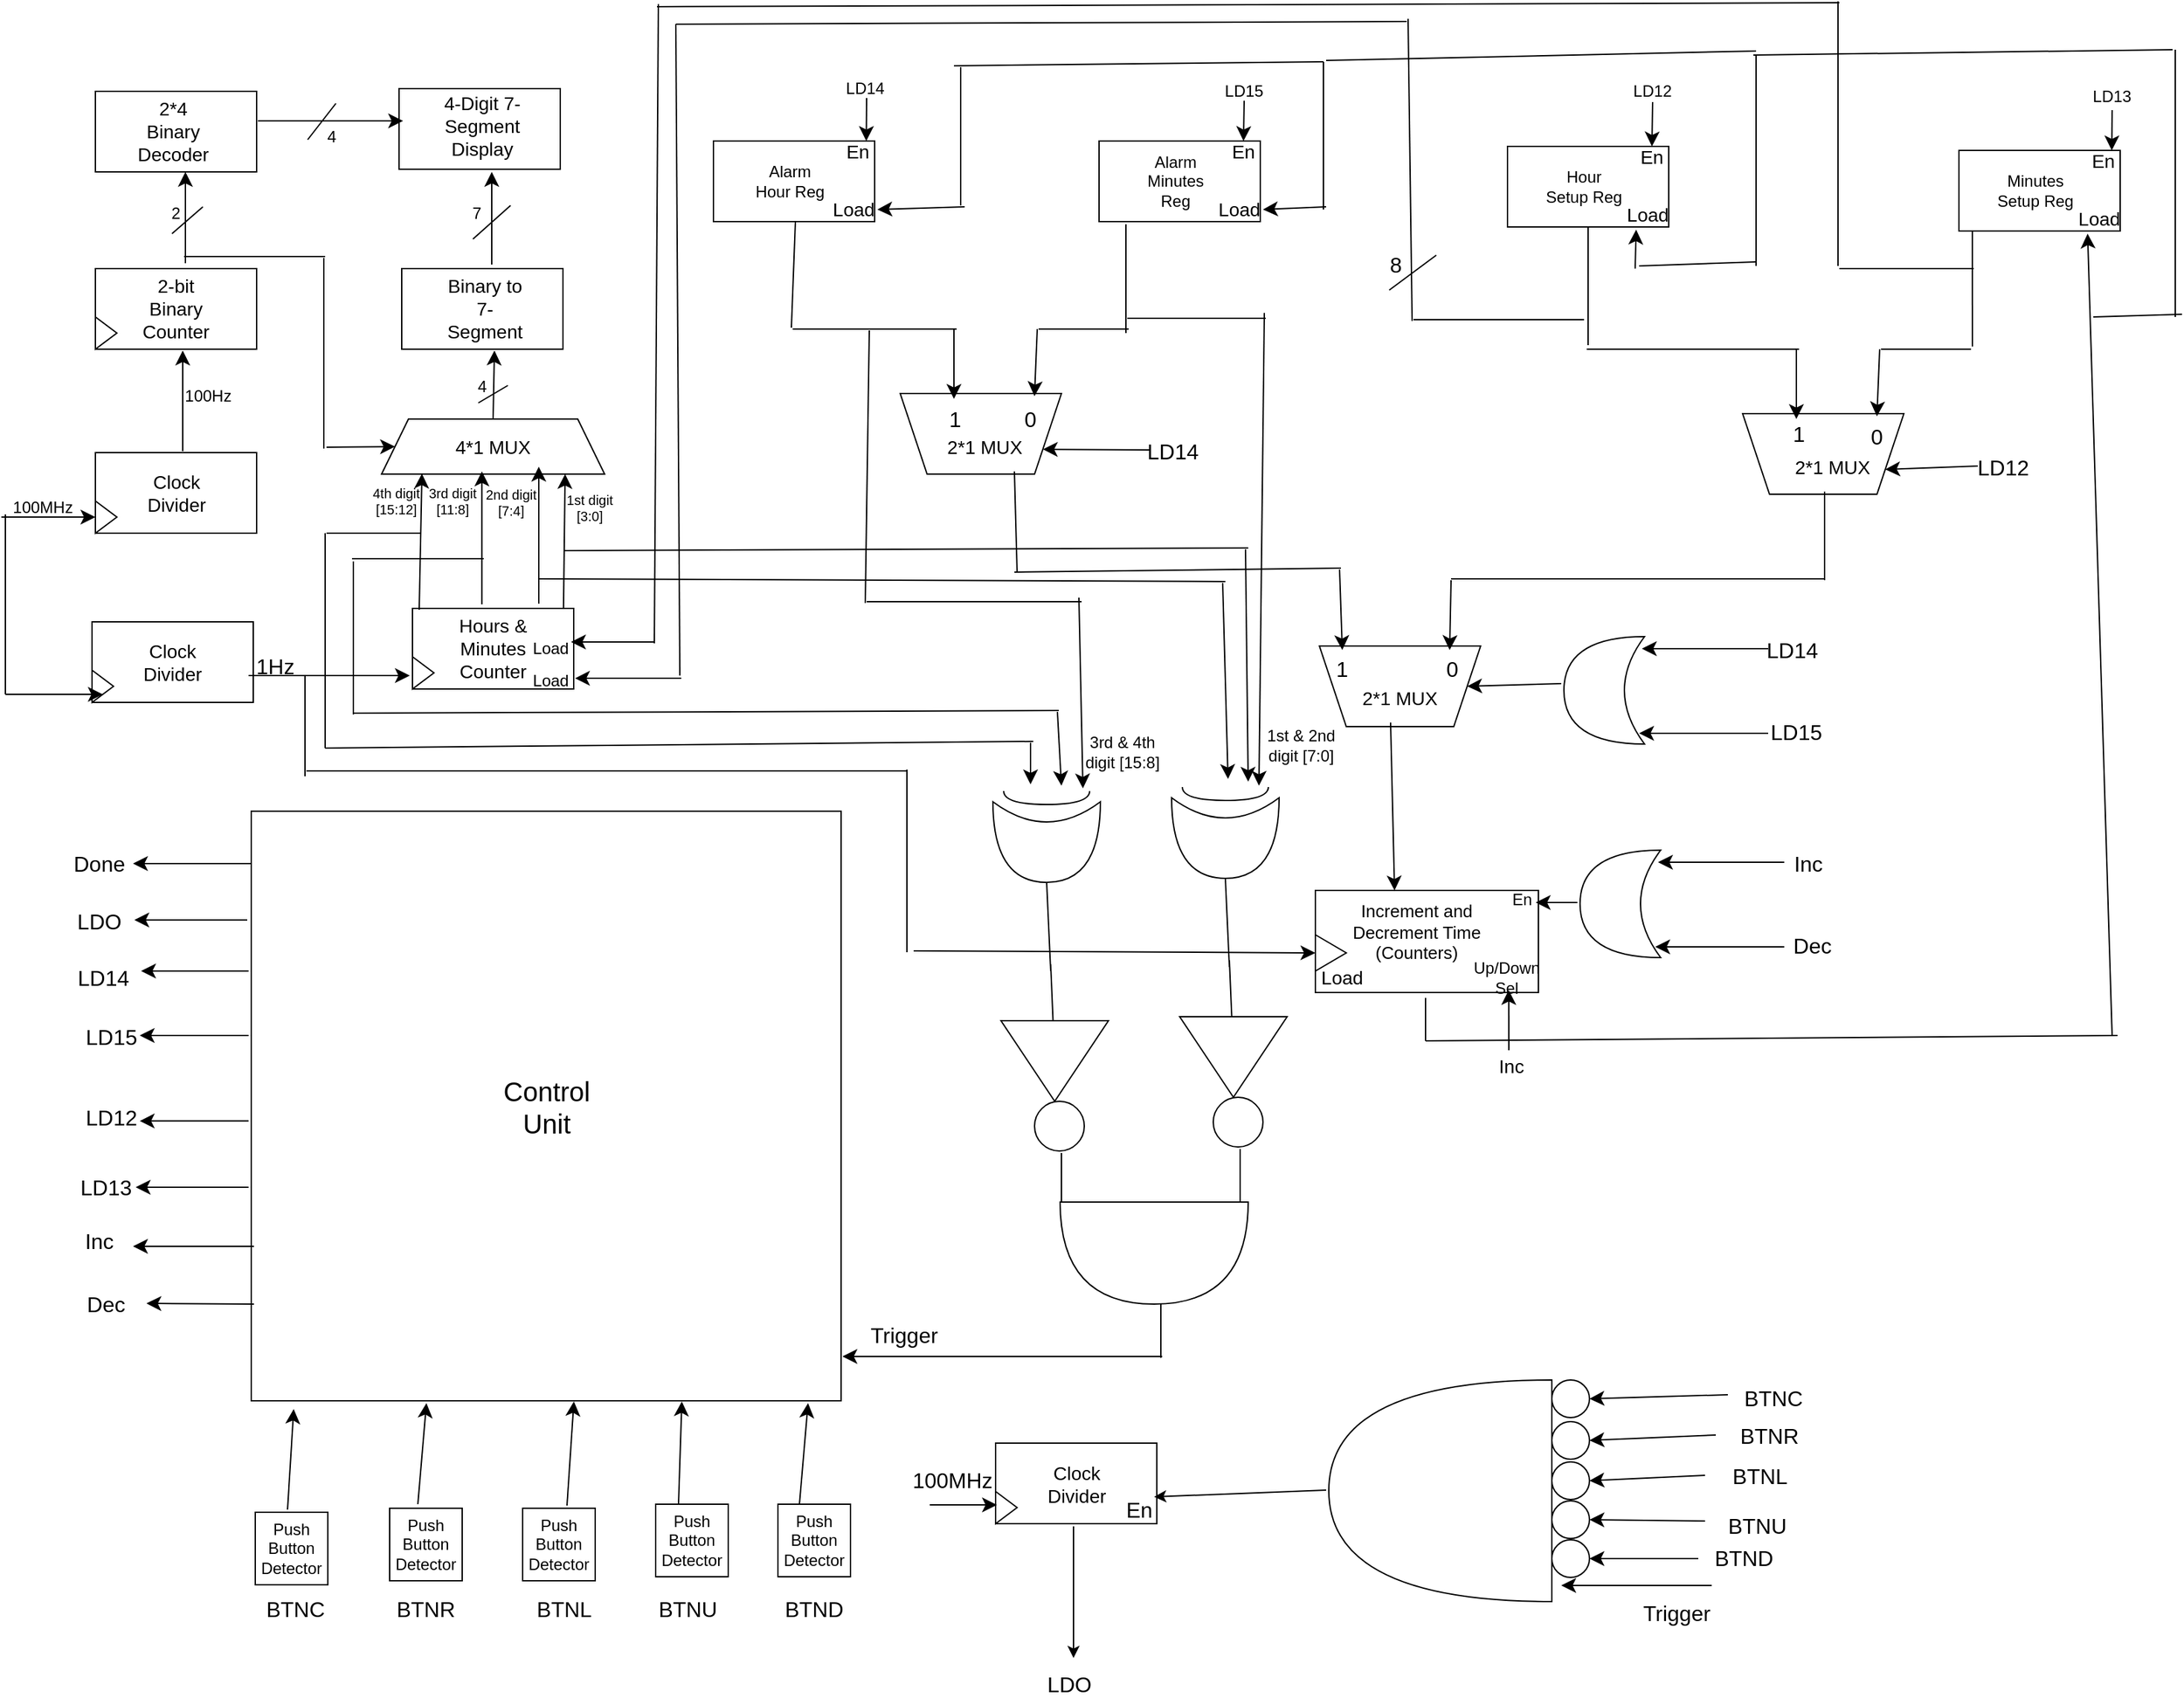 <mxfile version="24.3.1" type="device">
  <diagram name="Page-1" id="gwILI0lYDebakYKZYeBu">
    <mxGraphModel dx="1330" dy="910" grid="0" gridSize="10" guides="1" tooltips="1" connect="1" arrows="1" fold="1" page="0" pageScale="1" pageWidth="827" pageHeight="1169" math="0" shadow="0">
      <root>
        <mxCell id="0" />
        <mxCell id="1" parent="0" />
        <mxCell id="TdGyltSRt4Dew1mmWfEQ-4" value="" style="rounded=0;whiteSpace=wrap;html=1;" vertex="1" parent="1">
          <mxGeometry x="-426" y="262" width="120" height="60" as="geometry" />
        </mxCell>
        <mxCell id="TdGyltSRt4Dew1mmWfEQ-5" value="" style="triangle;whiteSpace=wrap;html=1;" vertex="1" parent="1">
          <mxGeometry x="-426" y="298" width="16" height="24" as="geometry" />
        </mxCell>
        <mxCell id="TdGyltSRt4Dew1mmWfEQ-6" value="" style="rounded=0;whiteSpace=wrap;html=1;flipV=1;flipH=0;" vertex="1" parent="1">
          <mxGeometry x="-426" y="125" width="120" height="60" as="geometry" />
        </mxCell>
        <mxCell id="TdGyltSRt4Dew1mmWfEQ-7" value="" style="triangle;whiteSpace=wrap;html=1;flipV=1;flipH=0;" vertex="1" parent="1">
          <mxGeometry x="-426" y="161" width="16" height="24" as="geometry" />
        </mxCell>
        <mxCell id="TdGyltSRt4Dew1mmWfEQ-8" value="" style="rounded=0;whiteSpace=wrap;html=1;" vertex="1" parent="1">
          <mxGeometry x="-426" y="-7" width="120" height="60" as="geometry" />
        </mxCell>
        <mxCell id="TdGyltSRt4Dew1mmWfEQ-9" value="" style="rounded=0;whiteSpace=wrap;html=1;" vertex="1" parent="1">
          <mxGeometry x="-200" y="-9" width="120" height="60" as="geometry" />
        </mxCell>
        <mxCell id="TdGyltSRt4Dew1mmWfEQ-10" value="" style="rounded=0;whiteSpace=wrap;html=1;" vertex="1" parent="1">
          <mxGeometry x="-198" y="125" width="120" height="60" as="geometry" />
        </mxCell>
        <mxCell id="TdGyltSRt4Dew1mmWfEQ-11" value="" style="shape=trapezoid;perimeter=trapezoidPerimeter;whiteSpace=wrap;html=1;fixedSize=1;" vertex="1" parent="1">
          <mxGeometry x="-213" y="237" width="166" height="41" as="geometry" />
        </mxCell>
        <mxCell id="TdGyltSRt4Dew1mmWfEQ-13" value="" style="rounded=0;whiteSpace=wrap;html=1;" vertex="1" parent="1">
          <mxGeometry x="-190" y="378" width="120" height="60" as="geometry" />
        </mxCell>
        <mxCell id="TdGyltSRt4Dew1mmWfEQ-14" value="" style="triangle;whiteSpace=wrap;html=1;" vertex="1" parent="1">
          <mxGeometry x="-190" y="414" width="16" height="24" as="geometry" />
        </mxCell>
        <mxCell id="TdGyltSRt4Dew1mmWfEQ-15" value="Clock Divider" style="text;strokeColor=none;fillColor=none;html=1;align=center;verticalAlign=middle;whiteSpace=wrap;rounded=0;fontSize=14;" vertex="1" parent="1">
          <mxGeometry x="-393.5" y="280.5" width="55" height="23" as="geometry" />
        </mxCell>
        <mxCell id="TdGyltSRt4Dew1mmWfEQ-16" value="2-bit Binary Counter" style="text;strokeColor=none;fillColor=none;html=1;align=center;verticalAlign=middle;whiteSpace=wrap;rounded=0;fontSize=14;" vertex="1" parent="1">
          <mxGeometry x="-396" y="140" width="60" height="30" as="geometry" />
        </mxCell>
        <mxCell id="TdGyltSRt4Dew1mmWfEQ-17" value="2*4 Binary Decoder" style="text;strokeColor=none;fillColor=none;html=1;align=center;verticalAlign=middle;whiteSpace=wrap;rounded=0;fontSize=14;" vertex="1" parent="1">
          <mxGeometry x="-398.5" y="8" width="60" height="30" as="geometry" />
        </mxCell>
        <mxCell id="TdGyltSRt4Dew1mmWfEQ-18" value="4-Digit 7-Segment Display" style="text;strokeColor=none;fillColor=none;html=1;align=center;verticalAlign=middle;whiteSpace=wrap;rounded=0;fontSize=14;" vertex="1" parent="1">
          <mxGeometry x="-168" y="4" width="60" height="30" as="geometry" />
        </mxCell>
        <mxCell id="TdGyltSRt4Dew1mmWfEQ-19" value="Binary to 7-Segment" style="text;strokeColor=none;fillColor=none;html=1;align=center;verticalAlign=middle;whiteSpace=wrap;rounded=0;fontSize=14;" vertex="1" parent="1">
          <mxGeometry x="-166" y="140" width="60" height="30" as="geometry" />
        </mxCell>
        <mxCell id="TdGyltSRt4Dew1mmWfEQ-20" value="4*1 MUX" style="text;strokeColor=none;fillColor=none;html=1;align=center;verticalAlign=middle;whiteSpace=wrap;rounded=0;fontSize=14;" vertex="1" parent="1">
          <mxGeometry x="-160" y="242.5" width="60" height="30" as="geometry" />
        </mxCell>
        <mxCell id="TdGyltSRt4Dew1mmWfEQ-21" value="Hours &amp;amp; Minutes Counter" style="text;strokeColor=none;fillColor=none;html=1;align=center;verticalAlign=middle;whiteSpace=wrap;rounded=0;fontSize=14;" vertex="1" parent="1">
          <mxGeometry x="-160" y="393" width="60" height="30" as="geometry" />
        </mxCell>
        <mxCell id="TdGyltSRt4Dew1mmWfEQ-22" value="" style="endArrow=classic;html=1;rounded=0;fontSize=12;startSize=8;endSize=8;curved=1;entryX=0;entryY=0.5;entryDx=0;entryDy=0;" edge="1" parent="1" target="TdGyltSRt4Dew1mmWfEQ-5">
          <mxGeometry width="50" height="50" relative="1" as="geometry">
            <mxPoint x="-496" y="310" as="sourcePoint" />
            <mxPoint x="-423" y="303.5" as="targetPoint" />
          </mxGeometry>
        </mxCell>
        <mxCell id="TdGyltSRt4Dew1mmWfEQ-24" value="" style="endArrow=classic;html=1;rounded=0;fontSize=12;startSize=8;endSize=8;curved=1;" edge="1" parent="1">
          <mxGeometry width="50" height="50" relative="1" as="geometry">
            <mxPoint x="-361" y="261" as="sourcePoint" />
            <mxPoint x="-361" y="186" as="targetPoint" />
          </mxGeometry>
        </mxCell>
        <mxCell id="TdGyltSRt4Dew1mmWfEQ-26" value="" style="endArrow=classic;html=1;rounded=0;fontSize=12;startSize=8;endSize=8;curved=1;" edge="1" parent="1">
          <mxGeometry width="50" height="50" relative="1" as="geometry">
            <mxPoint x="-359" y="121" as="sourcePoint" />
            <mxPoint x="-359" y="53" as="targetPoint" />
          </mxGeometry>
        </mxCell>
        <mxCell id="TdGyltSRt4Dew1mmWfEQ-28" value="" style="endArrow=classic;html=1;rounded=0;fontSize=12;startSize=8;endSize=8;curved=1;exitX=1.008;exitY=0.367;exitDx=0;exitDy=0;exitPerimeter=0;" edge="1" parent="1" source="TdGyltSRt4Dew1mmWfEQ-8">
          <mxGeometry width="50" height="50" relative="1" as="geometry">
            <mxPoint x="-247" y="65" as="sourcePoint" />
            <mxPoint x="-197" y="15" as="targetPoint" />
          </mxGeometry>
        </mxCell>
        <mxCell id="TdGyltSRt4Dew1mmWfEQ-30" value="" style="endArrow=classic;html=1;rounded=0;fontSize=12;startSize=8;endSize=8;curved=1;" edge="1" parent="1">
          <mxGeometry width="50" height="50" relative="1" as="geometry">
            <mxPoint x="-131" y="122" as="sourcePoint" />
            <mxPoint x="-131" y="53" as="targetPoint" />
          </mxGeometry>
        </mxCell>
        <mxCell id="TdGyltSRt4Dew1mmWfEQ-31" value="" style="endArrow=classic;html=1;rounded=0;fontSize=12;startSize=8;endSize=8;curved=1;exitX=0.5;exitY=0;exitDx=0;exitDy=0;" edge="1" parent="1" source="TdGyltSRt4Dew1mmWfEQ-11">
          <mxGeometry width="50" height="50" relative="1" as="geometry">
            <mxPoint x="-179" y="236" as="sourcePoint" />
            <mxPoint x="-129" y="186" as="targetPoint" />
          </mxGeometry>
        </mxCell>
        <mxCell id="TdGyltSRt4Dew1mmWfEQ-51" value="4" style="text;strokeColor=none;fillColor=none;html=1;align=center;verticalAlign=middle;whiteSpace=wrap;rounded=0;fontSize=12;" vertex="1" parent="1">
          <mxGeometry x="-168" y="198" width="60" height="30" as="geometry" />
        </mxCell>
        <mxCell id="TdGyltSRt4Dew1mmWfEQ-52" value="" style="endArrow=none;html=1;rounded=0;fontSize=12;startSize=8;endSize=8;curved=1;" edge="1" parent="1">
          <mxGeometry width="50" height="50" relative="1" as="geometry">
            <mxPoint x="-141" y="225" as="sourcePoint" />
            <mxPoint x="-119" y="212" as="targetPoint" />
          </mxGeometry>
        </mxCell>
        <mxCell id="TdGyltSRt4Dew1mmWfEQ-53" value="" style="endArrow=none;html=1;rounded=0;fontSize=12;startSize=8;endSize=8;curved=1;" edge="1" parent="1">
          <mxGeometry width="50" height="50" relative="1" as="geometry">
            <mxPoint x="-145" y="103" as="sourcePoint" />
            <mxPoint x="-117" y="78" as="targetPoint" />
          </mxGeometry>
        </mxCell>
        <mxCell id="TdGyltSRt4Dew1mmWfEQ-54" value="7" style="text;strokeColor=none;fillColor=none;html=1;align=center;verticalAlign=middle;whiteSpace=wrap;rounded=0;fontSize=12;" vertex="1" parent="1">
          <mxGeometry x="-172" y="69" width="60" height="30" as="geometry" />
        </mxCell>
        <mxCell id="TdGyltSRt4Dew1mmWfEQ-55" value="" style="endArrow=none;html=1;rounded=0;fontSize=12;startSize=8;endSize=8;curved=1;" edge="1" parent="1">
          <mxGeometry width="50" height="50" relative="1" as="geometry">
            <mxPoint x="-268" y="29" as="sourcePoint" />
            <mxPoint x="-247" y="2" as="targetPoint" />
          </mxGeometry>
        </mxCell>
        <mxCell id="TdGyltSRt4Dew1mmWfEQ-56" value="4" style="text;strokeColor=none;fillColor=none;html=1;align=center;verticalAlign=middle;whiteSpace=wrap;rounded=0;fontSize=12;" vertex="1" parent="1">
          <mxGeometry x="-280" y="12" width="60" height="30" as="geometry" />
        </mxCell>
        <mxCell id="TdGyltSRt4Dew1mmWfEQ-57" value="" style="endArrow=none;html=1;rounded=0;fontSize=12;startSize=8;endSize=8;curved=1;" edge="1" parent="1">
          <mxGeometry width="50" height="50" relative="1" as="geometry">
            <mxPoint x="-369" y="99" as="sourcePoint" />
            <mxPoint x="-346" y="79" as="targetPoint" />
          </mxGeometry>
        </mxCell>
        <mxCell id="TdGyltSRt4Dew1mmWfEQ-58" value="2" style="text;strokeColor=none;fillColor=none;html=1;align=center;verticalAlign=middle;whiteSpace=wrap;rounded=0;fontSize=12;" vertex="1" parent="1">
          <mxGeometry x="-396" y="69" width="60" height="30" as="geometry" />
        </mxCell>
        <mxCell id="TdGyltSRt4Dew1mmWfEQ-59" value="100Hz" style="text;strokeColor=none;fillColor=none;html=1;align=center;verticalAlign=middle;whiteSpace=wrap;rounded=0;fontSize=12;" vertex="1" parent="1">
          <mxGeometry x="-372" y="205" width="60" height="30" as="geometry" />
        </mxCell>
        <mxCell id="TdGyltSRt4Dew1mmWfEQ-60" value="100MHz&lt;div style=&quot;font-size: 12px;&quot;&gt;&lt;br style=&quot;font-size: 12px;&quot;&gt;&lt;/div&gt;" style="text;strokeColor=none;fillColor=none;html=1;align=center;verticalAlign=middle;whiteSpace=wrap;rounded=0;fontSize=12;" vertex="1" parent="1">
          <mxGeometry x="-495" y="295" width="60" height="30" as="geometry" />
        </mxCell>
        <mxCell id="TdGyltSRt4Dew1mmWfEQ-63" value="" style="endArrow=none;html=1;rounded=0;fontSize=12;startSize=8;endSize=8;curved=1;" edge="1" parent="1">
          <mxGeometry width="50" height="50" relative="1" as="geometry">
            <mxPoint x="-360" y="116" as="sourcePoint" />
            <mxPoint x="-255" y="116" as="targetPoint" />
          </mxGeometry>
        </mxCell>
        <mxCell id="TdGyltSRt4Dew1mmWfEQ-64" value="" style="endArrow=none;html=1;rounded=0;fontSize=12;startSize=8;endSize=8;curved=1;" edge="1" parent="1">
          <mxGeometry width="50" height="50" relative="1" as="geometry">
            <mxPoint x="-256" y="259" as="sourcePoint" />
            <mxPoint x="-256" y="117" as="targetPoint" />
          </mxGeometry>
        </mxCell>
        <mxCell id="TdGyltSRt4Dew1mmWfEQ-65" value="" style="endArrow=classic;html=1;rounded=0;fontSize=12;startSize=8;endSize=8;curved=1;entryX=0;entryY=0.5;entryDx=0;entryDy=0;" edge="1" parent="1" target="TdGyltSRt4Dew1mmWfEQ-11">
          <mxGeometry width="50" height="50" relative="1" as="geometry">
            <mxPoint x="-254" y="258" as="sourcePoint" />
            <mxPoint x="-207" y="195" as="targetPoint" />
          </mxGeometry>
        </mxCell>
        <mxCell id="TdGyltSRt4Dew1mmWfEQ-69" value="" style="rounded=0;whiteSpace=wrap;html=1;" vertex="1" parent="1">
          <mxGeometry x="34" y="30" width="120" height="60" as="geometry" />
        </mxCell>
        <mxCell id="TdGyltSRt4Dew1mmWfEQ-74" value="Alarm Hour Reg" style="text;strokeColor=none;fillColor=none;html=1;align=center;verticalAlign=middle;whiteSpace=wrap;rounded=0;fontSize=12;" vertex="1" parent="1">
          <mxGeometry x="61" y="45" width="60" height="30" as="geometry" />
        </mxCell>
        <mxCell id="TdGyltSRt4Dew1mmWfEQ-78" value="En" style="text;strokeColor=none;fillColor=none;html=1;align=center;verticalAlign=middle;whiteSpace=wrap;rounded=0;fontSize=14;" vertex="1" parent="1">
          <mxGeometry x="129" y="30" width="25" height="15" as="geometry" />
        </mxCell>
        <mxCell id="TdGyltSRt4Dew1mmWfEQ-79" value="Load" style="text;strokeColor=none;fillColor=none;html=1;align=center;verticalAlign=middle;whiteSpace=wrap;rounded=0;fontSize=14;" vertex="1" parent="1">
          <mxGeometry x="121" y="70" width="35" height="22" as="geometry" />
        </mxCell>
        <mxCell id="TdGyltSRt4Dew1mmWfEQ-84" value="" style="rounded=0;whiteSpace=wrap;html=1;" vertex="1" parent="1">
          <mxGeometry x="321" y="30" width="120" height="60" as="geometry" />
        </mxCell>
        <mxCell id="TdGyltSRt4Dew1mmWfEQ-85" value="Alarm Minutes Reg" style="text;strokeColor=none;fillColor=none;html=1;align=center;verticalAlign=middle;whiteSpace=wrap;rounded=0;fontSize=12;" vertex="1" parent="1">
          <mxGeometry x="348" y="45" width="60" height="30" as="geometry" />
        </mxCell>
        <mxCell id="TdGyltSRt4Dew1mmWfEQ-86" value="En" style="text;strokeColor=none;fillColor=none;html=1;align=center;verticalAlign=middle;whiteSpace=wrap;rounded=0;fontSize=14;" vertex="1" parent="1">
          <mxGeometry x="416" y="30" width="25" height="15" as="geometry" />
        </mxCell>
        <mxCell id="TdGyltSRt4Dew1mmWfEQ-87" value="Load" style="text;strokeColor=none;fillColor=none;html=1;align=center;verticalAlign=middle;whiteSpace=wrap;rounded=0;fontSize=14;" vertex="1" parent="1">
          <mxGeometry x="408" y="70" width="35" height="22" as="geometry" />
        </mxCell>
        <mxCell id="TdGyltSRt4Dew1mmWfEQ-88" value="" style="rounded=0;whiteSpace=wrap;html=1;" vertex="1" parent="1">
          <mxGeometry x="625" y="34" width="120" height="60" as="geometry" />
        </mxCell>
        <mxCell id="TdGyltSRt4Dew1mmWfEQ-89" value="Hour Setup Reg" style="text;strokeColor=none;fillColor=none;html=1;align=center;verticalAlign=middle;whiteSpace=wrap;rounded=0;fontSize=12;" vertex="1" parent="1">
          <mxGeometry x="652" y="49" width="60" height="30" as="geometry" />
        </mxCell>
        <mxCell id="TdGyltSRt4Dew1mmWfEQ-90" value="En" style="text;strokeColor=none;fillColor=none;html=1;align=center;verticalAlign=middle;whiteSpace=wrap;rounded=0;fontSize=14;" vertex="1" parent="1">
          <mxGeometry x="720" y="34" width="25" height="15" as="geometry" />
        </mxCell>
        <mxCell id="TdGyltSRt4Dew1mmWfEQ-91" value="Load" style="text;strokeColor=none;fillColor=none;html=1;align=center;verticalAlign=middle;whiteSpace=wrap;rounded=0;fontSize=14;" vertex="1" parent="1">
          <mxGeometry x="712" y="74" width="35" height="22" as="geometry" />
        </mxCell>
        <mxCell id="TdGyltSRt4Dew1mmWfEQ-92" value="" style="rounded=0;whiteSpace=wrap;html=1;" vertex="1" parent="1">
          <mxGeometry x="961" y="37" width="120" height="60" as="geometry" />
        </mxCell>
        <mxCell id="TdGyltSRt4Dew1mmWfEQ-93" value="Minutes Setup Reg" style="text;strokeColor=none;fillColor=none;html=1;align=center;verticalAlign=middle;whiteSpace=wrap;rounded=0;fontSize=12;" vertex="1" parent="1">
          <mxGeometry x="988" y="52" width="60" height="30" as="geometry" />
        </mxCell>
        <mxCell id="TdGyltSRt4Dew1mmWfEQ-94" value="En" style="text;strokeColor=none;fillColor=none;html=1;align=center;verticalAlign=middle;whiteSpace=wrap;rounded=0;fontSize=14;" vertex="1" parent="1">
          <mxGeometry x="1056" y="37" width="25" height="15" as="geometry" />
        </mxCell>
        <mxCell id="TdGyltSRt4Dew1mmWfEQ-95" value="Load" style="text;strokeColor=none;fillColor=none;html=1;align=center;verticalAlign=middle;whiteSpace=wrap;rounded=0;fontSize=14;" vertex="1" parent="1">
          <mxGeometry x="1048" y="77" width="35" height="22" as="geometry" />
        </mxCell>
        <mxCell id="TdGyltSRt4Dew1mmWfEQ-96" value="" style="endArrow=classic;html=1;rounded=0;fontSize=12;startSize=8;endSize=8;curved=1;entryX=0.75;entryY=0;entryDx=0;entryDy=0;" edge="1" parent="1" target="TdGyltSRt4Dew1mmWfEQ-78">
          <mxGeometry width="50" height="50" relative="1" as="geometry">
            <mxPoint x="148" y="-2" as="sourcePoint" />
            <mxPoint x="150" y="4" as="targetPoint" />
          </mxGeometry>
        </mxCell>
        <mxCell id="TdGyltSRt4Dew1mmWfEQ-97" value="LD14" style="text;strokeColor=none;fillColor=none;html=1;align=center;verticalAlign=middle;whiteSpace=wrap;rounded=0;fontSize=12;" vertex="1" parent="1">
          <mxGeometry x="117" y="-24" width="60" height="30" as="geometry" />
        </mxCell>
        <mxCell id="TdGyltSRt4Dew1mmWfEQ-98" style="edgeStyle=none;curved=1;rounded=0;orthogonalLoop=1;jettySize=auto;html=1;exitX=0;exitY=0;exitDx=0;exitDy=0;fontSize=12;startSize=8;endSize=8;" edge="1" parent="1" source="TdGyltSRt4Dew1mmWfEQ-97" target="TdGyltSRt4Dew1mmWfEQ-97">
          <mxGeometry relative="1" as="geometry" />
        </mxCell>
        <mxCell id="TdGyltSRt4Dew1mmWfEQ-99" value="" style="endArrow=classic;html=1;rounded=0;fontSize=12;startSize=8;endSize=8;curved=1;entryX=0.5;entryY=0;entryDx=0;entryDy=0;" edge="1" parent="1" target="TdGyltSRt4Dew1mmWfEQ-86">
          <mxGeometry width="50" height="50" relative="1" as="geometry">
            <mxPoint x="429" as="sourcePoint" />
            <mxPoint x="430" y="-50" as="targetPoint" />
          </mxGeometry>
        </mxCell>
        <mxCell id="TdGyltSRt4Dew1mmWfEQ-100" value="&lt;font style=&quot;font-size: 12px;&quot;&gt;LD15&lt;/font&gt;" style="text;strokeColor=none;fillColor=none;html=1;align=center;verticalAlign=middle;whiteSpace=wrap;rounded=0;fontSize=16;" vertex="1" parent="1">
          <mxGeometry x="398.5" y="-24" width="60" height="30" as="geometry" />
        </mxCell>
        <mxCell id="TdGyltSRt4Dew1mmWfEQ-101" value="" style="endArrow=classic;html=1;rounded=0;fontSize=12;startSize=8;endSize=8;curved=1;entryX=0.5;entryY=0;entryDx=0;entryDy=0;" edge="1" parent="1" target="TdGyltSRt4Dew1mmWfEQ-90">
          <mxGeometry width="50" height="50" relative="1" as="geometry">
            <mxPoint x="733" y="1" as="sourcePoint" />
            <mxPoint x="734" y="-42" as="targetPoint" />
          </mxGeometry>
        </mxCell>
        <mxCell id="TdGyltSRt4Dew1mmWfEQ-102" value="LD12" style="text;strokeColor=none;fillColor=none;html=1;align=center;verticalAlign=middle;whiteSpace=wrap;rounded=0;fontSize=12;" vertex="1" parent="1">
          <mxGeometry x="702.5" y="-22" width="60" height="30" as="geometry" />
        </mxCell>
        <mxCell id="TdGyltSRt4Dew1mmWfEQ-103" value="LD13" style="text;strokeColor=none;fillColor=none;html=1;align=center;verticalAlign=middle;whiteSpace=wrap;rounded=0;fontSize=12;" vertex="1" parent="1">
          <mxGeometry x="1045" y="-18" width="60" height="30" as="geometry" />
        </mxCell>
        <mxCell id="TdGyltSRt4Dew1mmWfEQ-104" value="" style="endArrow=classic;html=1;rounded=0;fontSize=12;startSize=8;endSize=8;curved=1;entryX=0.75;entryY=0;entryDx=0;entryDy=0;" edge="1" parent="1" target="TdGyltSRt4Dew1mmWfEQ-94">
          <mxGeometry width="50" height="50" relative="1" as="geometry">
            <mxPoint x="1075" y="7" as="sourcePoint" />
            <mxPoint x="1077" y="-43" as="targetPoint" />
          </mxGeometry>
        </mxCell>
        <mxCell id="TdGyltSRt4Dew1mmWfEQ-105" value="" style="shape=trapezoid;perimeter=trapezoidPerimeter;whiteSpace=wrap;html=1;fixedSize=1;direction=west;" vertex="1" parent="1">
          <mxGeometry x="173" y="218" width="120" height="60" as="geometry" />
        </mxCell>
        <mxCell id="TdGyltSRt4Dew1mmWfEQ-107" value="" style="shape=trapezoid;perimeter=trapezoidPerimeter;whiteSpace=wrap;html=1;fixedSize=1;direction=west;" vertex="1" parent="1">
          <mxGeometry x="485" y="406" width="120" height="60" as="geometry" />
        </mxCell>
        <mxCell id="TdGyltSRt4Dew1mmWfEQ-108" value="" style="endArrow=none;html=1;rounded=0;fontSize=12;startSize=8;endSize=8;curved=1;" edge="1" parent="1">
          <mxGeometry width="50" height="50" relative="1" as="geometry">
            <mxPoint x="92" y="169" as="sourcePoint" />
            <mxPoint x="95" y="90" as="targetPoint" />
          </mxGeometry>
        </mxCell>
        <mxCell id="TdGyltSRt4Dew1mmWfEQ-109" value="" style="endArrow=none;html=1;rounded=0;fontSize=12;startSize=8;endSize=8;curved=1;" edge="1" parent="1">
          <mxGeometry width="50" height="50" relative="1" as="geometry">
            <mxPoint x="93" y="170" as="sourcePoint" />
            <mxPoint x="215" y="170" as="targetPoint" />
          </mxGeometry>
        </mxCell>
        <mxCell id="TdGyltSRt4Dew1mmWfEQ-110" value="" style="endArrow=classic;html=1;rounded=0;fontSize=12;startSize=8;endSize=8;curved=1;" edge="1" parent="1">
          <mxGeometry width="50" height="50" relative="1" as="geometry">
            <mxPoint x="213" y="170" as="sourcePoint" />
            <mxPoint x="213" y="222" as="targetPoint" />
          </mxGeometry>
        </mxCell>
        <mxCell id="TdGyltSRt4Dew1mmWfEQ-111" value="" style="endArrow=none;html=1;rounded=0;fontSize=12;startSize=8;endSize=8;curved=1;" edge="1" parent="1">
          <mxGeometry width="50" height="50" relative="1" as="geometry">
            <mxPoint x="341" y="173" as="sourcePoint" />
            <mxPoint x="341" y="92" as="targetPoint" />
          </mxGeometry>
        </mxCell>
        <mxCell id="TdGyltSRt4Dew1mmWfEQ-119" value="" style="endArrow=none;html=1;rounded=0;fontSize=12;startSize=8;endSize=8;curved=1;" edge="1" parent="1">
          <mxGeometry width="50" height="50" relative="1" as="geometry">
            <mxPoint x="276" y="170" as="sourcePoint" />
            <mxPoint x="343" y="170" as="targetPoint" />
          </mxGeometry>
        </mxCell>
        <mxCell id="TdGyltSRt4Dew1mmWfEQ-120" value="" style="endArrow=classic;html=1;rounded=0;fontSize=12;startSize=8;endSize=8;curved=1;entryX=0.167;entryY=0.967;entryDx=0;entryDy=0;entryPerimeter=0;" edge="1" parent="1" target="TdGyltSRt4Dew1mmWfEQ-105">
          <mxGeometry width="50" height="50" relative="1" as="geometry">
            <mxPoint x="275" y="170" as="sourcePoint" />
            <mxPoint x="325" y="120" as="targetPoint" />
          </mxGeometry>
        </mxCell>
        <mxCell id="TdGyltSRt4Dew1mmWfEQ-126" value="" style="shape=trapezoid;perimeter=trapezoidPerimeter;whiteSpace=wrap;html=1;fixedSize=1;direction=west;" vertex="1" parent="1">
          <mxGeometry x="800" y="233" width="120" height="60" as="geometry" />
        </mxCell>
        <mxCell id="TdGyltSRt4Dew1mmWfEQ-127" value="" style="endArrow=none;html=1;rounded=0;fontSize=12;startSize=8;endSize=8;curved=1;" edge="1" parent="1">
          <mxGeometry width="50" height="50" relative="1" as="geometry">
            <mxPoint x="684" y="185" as="sourcePoint" />
            <mxPoint x="842" y="185" as="targetPoint" />
          </mxGeometry>
        </mxCell>
        <mxCell id="TdGyltSRt4Dew1mmWfEQ-128" value="" style="endArrow=classic;html=1;rounded=0;fontSize=12;startSize=8;endSize=8;curved=1;" edge="1" parent="1">
          <mxGeometry width="50" height="50" relative="1" as="geometry">
            <mxPoint x="840" y="185" as="sourcePoint" />
            <mxPoint x="840" y="237" as="targetPoint" />
          </mxGeometry>
        </mxCell>
        <mxCell id="TdGyltSRt4Dew1mmWfEQ-129" value="" style="endArrow=none;html=1;rounded=0;fontSize=12;startSize=8;endSize=8;curved=1;" edge="1" parent="1">
          <mxGeometry width="50" height="50" relative="1" as="geometry">
            <mxPoint x="903" y="185" as="sourcePoint" />
            <mxPoint x="970" y="185" as="targetPoint" />
          </mxGeometry>
        </mxCell>
        <mxCell id="TdGyltSRt4Dew1mmWfEQ-130" value="" style="endArrow=classic;html=1;rounded=0;fontSize=12;startSize=8;endSize=8;curved=1;entryX=0.167;entryY=0.967;entryDx=0;entryDy=0;entryPerimeter=0;" edge="1" parent="1" target="TdGyltSRt4Dew1mmWfEQ-126">
          <mxGeometry width="50" height="50" relative="1" as="geometry">
            <mxPoint x="902" y="185" as="sourcePoint" />
            <mxPoint x="952" y="135" as="targetPoint" />
          </mxGeometry>
        </mxCell>
        <mxCell id="TdGyltSRt4Dew1mmWfEQ-131" value="" style="endArrow=none;html=1;rounded=0;fontSize=12;startSize=8;endSize=8;curved=1;entryX=0.083;entryY=1;entryDx=0;entryDy=0;entryPerimeter=0;" edge="1" parent="1" target="TdGyltSRt4Dew1mmWfEQ-92">
          <mxGeometry width="50" height="50" relative="1" as="geometry">
            <mxPoint x="971" y="183" as="sourcePoint" />
            <mxPoint x="979" y="99" as="targetPoint" />
          </mxGeometry>
        </mxCell>
        <mxCell id="TdGyltSRt4Dew1mmWfEQ-132" value="" style="endArrow=none;html=1;rounded=0;fontSize=12;startSize=8;endSize=8;curved=1;entryX=0.5;entryY=1;entryDx=0;entryDy=0;" edge="1" parent="1" target="TdGyltSRt4Dew1mmWfEQ-88">
          <mxGeometry width="50" height="50" relative="1" as="geometry">
            <mxPoint x="685" y="182" as="sourcePoint" />
            <mxPoint x="675" y="94" as="targetPoint" />
          </mxGeometry>
        </mxCell>
        <mxCell id="TdGyltSRt4Dew1mmWfEQ-133" value="" style="endArrow=none;html=1;rounded=0;fontSize=12;startSize=8;endSize=8;curved=1;" edge="1" parent="1">
          <mxGeometry width="50" height="50" relative="1" as="geometry">
            <mxPoint x="861" y="357" as="sourcePoint" />
            <mxPoint x="861" y="291" as="targetPoint" />
          </mxGeometry>
        </mxCell>
        <mxCell id="TdGyltSRt4Dew1mmWfEQ-134" value="" style="endArrow=none;html=1;rounded=0;fontSize=12;startSize=8;endSize=8;curved=1;" edge="1" parent="1">
          <mxGeometry width="50" height="50" relative="1" as="geometry">
            <mxPoint x="583" y="356" as="sourcePoint" />
            <mxPoint x="861" y="356" as="targetPoint" />
          </mxGeometry>
        </mxCell>
        <mxCell id="TdGyltSRt4Dew1mmWfEQ-136" value="" style="endArrow=none;html=1;rounded=0;fontSize=12;startSize=8;endSize=8;curved=1;" edge="1" parent="1">
          <mxGeometry width="50" height="50" relative="1" as="geometry">
            <mxPoint x="260" y="351" as="sourcePoint" />
            <mxPoint x="258" y="276" as="targetPoint" />
          </mxGeometry>
        </mxCell>
        <mxCell id="TdGyltSRt4Dew1mmWfEQ-137" value="" style="endArrow=none;html=1;rounded=0;fontSize=12;startSize=8;endSize=8;curved=1;" edge="1" parent="1">
          <mxGeometry width="50" height="50" relative="1" as="geometry">
            <mxPoint x="258" y="351" as="sourcePoint" />
            <mxPoint x="501" y="348" as="targetPoint" />
          </mxGeometry>
        </mxCell>
        <mxCell id="TdGyltSRt4Dew1mmWfEQ-139" value="" style="endArrow=classic;html=1;rounded=0;fontSize=12;startSize=8;endSize=8;curved=1;entryX=0.192;entryY=0.95;entryDx=0;entryDy=0;entryPerimeter=0;" edge="1" parent="1" target="TdGyltSRt4Dew1mmWfEQ-107">
          <mxGeometry width="50" height="50" relative="1" as="geometry">
            <mxPoint x="583" y="357" as="sourcePoint" />
            <mxPoint x="633" y="307" as="targetPoint" />
          </mxGeometry>
        </mxCell>
        <mxCell id="TdGyltSRt4Dew1mmWfEQ-140" value="" style="endArrow=classic;html=1;rounded=0;fontSize=12;startSize=8;endSize=8;curved=1;entryX=0.858;entryY=0.95;entryDx=0;entryDy=0;entryPerimeter=0;" edge="1" parent="1" target="TdGyltSRt4Dew1mmWfEQ-107">
          <mxGeometry width="50" height="50" relative="1" as="geometry">
            <mxPoint x="500" y="349" as="sourcePoint" />
            <mxPoint x="550" y="299" as="targetPoint" />
          </mxGeometry>
        </mxCell>
        <mxCell id="TdGyltSRt4Dew1mmWfEQ-142" value="0" style="text;strokeColor=none;fillColor=none;html=1;align=center;verticalAlign=middle;whiteSpace=wrap;rounded=0;fontSize=16;" vertex="1" parent="1">
          <mxGeometry x="240" y="222" width="60" height="30" as="geometry" />
        </mxCell>
        <mxCell id="TdGyltSRt4Dew1mmWfEQ-143" value="1" style="text;strokeColor=none;fillColor=none;html=1;align=center;verticalAlign=middle;whiteSpace=wrap;rounded=0;fontSize=16;" vertex="1" parent="1">
          <mxGeometry x="184" y="222" width="60" height="30" as="geometry" />
        </mxCell>
        <mxCell id="TdGyltSRt4Dew1mmWfEQ-144" value="0" style="text;strokeColor=none;fillColor=none;html=1;align=center;verticalAlign=middle;whiteSpace=wrap;rounded=0;fontSize=16;" vertex="1" parent="1">
          <mxGeometry x="870" y="235" width="60" height="30" as="geometry" />
        </mxCell>
        <mxCell id="TdGyltSRt4Dew1mmWfEQ-145" value="1" style="text;strokeColor=none;fillColor=none;html=1;align=center;verticalAlign=middle;whiteSpace=wrap;rounded=0;fontSize=16;" vertex="1" parent="1">
          <mxGeometry x="812" y="233" width="60" height="30" as="geometry" />
        </mxCell>
        <mxCell id="TdGyltSRt4Dew1mmWfEQ-147" value="" style="endArrow=classic;html=1;rounded=0;fontSize=12;startSize=8;endSize=8;curved=1;entryX=0;entryY=0.25;entryDx=0;entryDy=0;" edge="1" parent="1" target="TdGyltSRt4Dew1mmWfEQ-105">
          <mxGeometry width="50" height="50" relative="1" as="geometry">
            <mxPoint x="359" y="260" as="sourcePoint" />
            <mxPoint x="395" y="225" as="targetPoint" />
          </mxGeometry>
        </mxCell>
        <mxCell id="TdGyltSRt4Dew1mmWfEQ-148" value="" style="endArrow=classic;html=1;rounded=0;fontSize=12;startSize=8;endSize=8;curved=1;entryX=0;entryY=0.25;entryDx=0;entryDy=0;" edge="1" parent="1" target="TdGyltSRt4Dew1mmWfEQ-126">
          <mxGeometry width="50" height="50" relative="1" as="geometry">
            <mxPoint x="975" y="272" as="sourcePoint" />
            <mxPoint x="1020" y="228" as="targetPoint" />
          </mxGeometry>
        </mxCell>
        <mxCell id="TdGyltSRt4Dew1mmWfEQ-149" value="LD14" style="text;strokeColor=none;fillColor=none;html=1;align=center;verticalAlign=middle;whiteSpace=wrap;rounded=0;fontSize=16;" vertex="1" parent="1">
          <mxGeometry x="346" y="246" width="60" height="30" as="geometry" />
        </mxCell>
        <mxCell id="TdGyltSRt4Dew1mmWfEQ-150" value="LD12" style="text;strokeColor=none;fillColor=none;html=1;align=center;verticalAlign=middle;whiteSpace=wrap;rounded=0;fontSize=16;" vertex="1" parent="1">
          <mxGeometry x="964" y="258" width="60" height="30" as="geometry" />
        </mxCell>
        <mxCell id="TdGyltSRt4Dew1mmWfEQ-151" value="" style="shape=xor;whiteSpace=wrap;html=1;direction=west;" vertex="1" parent="1">
          <mxGeometry x="667" y="399" width="60" height="80" as="geometry" />
        </mxCell>
        <mxCell id="TdGyltSRt4Dew1mmWfEQ-152" value="" style="endArrow=classic;html=1;rounded=0;fontSize=12;startSize=8;endSize=8;curved=1;entryX=0.033;entryY=0.888;entryDx=0;entryDy=0;entryPerimeter=0;" edge="1" parent="1" target="TdGyltSRt4Dew1mmWfEQ-151">
          <mxGeometry width="50" height="50" relative="1" as="geometry">
            <mxPoint x="819" y="408" as="sourcePoint" />
            <mxPoint x="862" y="361" as="targetPoint" />
          </mxGeometry>
        </mxCell>
        <mxCell id="TdGyltSRt4Dew1mmWfEQ-153" value="" style="endArrow=classic;html=1;rounded=0;fontSize=12;startSize=8;endSize=8;curved=1;entryX=0.067;entryY=0.1;entryDx=0;entryDy=0;entryPerimeter=0;" edge="1" parent="1" target="TdGyltSRt4Dew1mmWfEQ-151">
          <mxGeometry width="50" height="50" relative="1" as="geometry">
            <mxPoint x="819" y="471" as="sourcePoint" />
            <mxPoint x="862" y="425" as="targetPoint" />
          </mxGeometry>
        </mxCell>
        <mxCell id="TdGyltSRt4Dew1mmWfEQ-154" value="LD14" style="text;strokeColor=none;fillColor=none;html=1;align=center;verticalAlign=middle;whiteSpace=wrap;rounded=0;fontSize=16;" vertex="1" parent="1">
          <mxGeometry x="807" y="394" width="60" height="30" as="geometry" />
        </mxCell>
        <mxCell id="TdGyltSRt4Dew1mmWfEQ-155" value="LD15" style="text;strokeColor=none;fillColor=none;html=1;align=center;verticalAlign=middle;whiteSpace=wrap;rounded=0;fontSize=16;" vertex="1" parent="1">
          <mxGeometry x="810" y="455" width="60" height="30" as="geometry" />
        </mxCell>
        <mxCell id="TdGyltSRt4Dew1mmWfEQ-156" value="" style="endArrow=classic;html=1;rounded=0;fontSize=12;startSize=8;endSize=8;curved=1;entryX=0;entryY=0.5;entryDx=0;entryDy=0;" edge="1" parent="1" target="TdGyltSRt4Dew1mmWfEQ-107">
          <mxGeometry width="50" height="50" relative="1" as="geometry">
            <mxPoint x="665" y="434" as="sourcePoint" />
            <mxPoint x="715" y="384" as="targetPoint" />
          </mxGeometry>
        </mxCell>
        <mxCell id="TdGyltSRt4Dew1mmWfEQ-157" value="0" style="text;strokeColor=none;fillColor=none;html=1;align=center;verticalAlign=middle;whiteSpace=wrap;rounded=0;fontSize=16;" vertex="1" parent="1">
          <mxGeometry x="554" y="408" width="60" height="30" as="geometry" />
        </mxCell>
        <mxCell id="TdGyltSRt4Dew1mmWfEQ-158" value="1" style="text;strokeColor=none;fillColor=none;html=1;align=center;verticalAlign=middle;whiteSpace=wrap;rounded=0;fontSize=16;" vertex="1" parent="1">
          <mxGeometry x="472" y="408" width="60" height="30" as="geometry" />
        </mxCell>
        <mxCell id="TdGyltSRt4Dew1mmWfEQ-159" value="" style="rounded=0;whiteSpace=wrap;html=1;" vertex="1" parent="1">
          <mxGeometry x="482" y="588" width="166" height="76" as="geometry" />
        </mxCell>
        <mxCell id="TdGyltSRt4Dew1mmWfEQ-160" value="Increment and Decrement Time (Counters)" style="text;strokeColor=none;fillColor=none;html=1;align=center;verticalAlign=middle;whiteSpace=wrap;rounded=0;fontSize=13;" vertex="1" parent="1">
          <mxGeometry x="508" y="617" width="99" height="4" as="geometry" />
        </mxCell>
        <mxCell id="TdGyltSRt4Dew1mmWfEQ-161" value="" style="triangle;whiteSpace=wrap;html=1;" vertex="1" parent="1">
          <mxGeometry x="482" y="621" width="23" height="27" as="geometry" />
        </mxCell>
        <mxCell id="TdGyltSRt4Dew1mmWfEQ-162" value="Up/Down Sel" style="text;strokeColor=none;fillColor=none;html=1;align=center;verticalAlign=middle;whiteSpace=wrap;rounded=0;fontSize=12;" vertex="1" parent="1">
          <mxGeometry x="611" y="647.5" width="27" height="11" as="geometry" />
        </mxCell>
        <mxCell id="TdGyltSRt4Dew1mmWfEQ-163" value="" style="endArrow=classic;html=1;rounded=0;fontSize=12;startSize=8;endSize=8;curved=1;exitX=0.383;exitY=1.117;exitDx=0;exitDy=0;entryX=0.355;entryY=0;entryDx=0;entryDy=0;exitPerimeter=0;entryPerimeter=0;" edge="1" parent="1" source="TdGyltSRt4Dew1mmWfEQ-439" target="TdGyltSRt4Dew1mmWfEQ-159">
          <mxGeometry width="50" height="50" relative="1" as="geometry">
            <mxPoint x="532" y="466" as="sourcePoint" />
            <mxPoint x="529" y="545" as="targetPoint" />
          </mxGeometry>
        </mxCell>
        <mxCell id="TdGyltSRt4Dew1mmWfEQ-164" value="En" style="text;strokeColor=none;fillColor=none;html=1;align=center;verticalAlign=middle;whiteSpace=wrap;rounded=0;fontSize=12;" vertex="1" parent="1">
          <mxGeometry x="628" y="588" width="16" height="13" as="geometry" />
        </mxCell>
        <mxCell id="TdGyltSRt4Dew1mmWfEQ-171" value="" style="shape=xor;whiteSpace=wrap;html=1;direction=west;" vertex="1" parent="1">
          <mxGeometry x="679" y="558" width="60" height="80" as="geometry" />
        </mxCell>
        <mxCell id="TdGyltSRt4Dew1mmWfEQ-172" value="" style="endArrow=classic;html=1;rounded=0;fontSize=12;startSize=8;endSize=8;curved=1;entryX=0.033;entryY=0.888;entryDx=0;entryDy=0;entryPerimeter=0;" edge="1" parent="1" target="TdGyltSRt4Dew1mmWfEQ-171">
          <mxGeometry width="50" height="50" relative="1" as="geometry">
            <mxPoint x="831" y="567" as="sourcePoint" />
            <mxPoint x="874" y="520" as="targetPoint" />
          </mxGeometry>
        </mxCell>
        <mxCell id="TdGyltSRt4Dew1mmWfEQ-173" value="" style="endArrow=classic;html=1;rounded=0;fontSize=12;startSize=8;endSize=8;curved=1;entryX=0.067;entryY=0.1;entryDx=0;entryDy=0;entryPerimeter=0;" edge="1" parent="1" target="TdGyltSRt4Dew1mmWfEQ-171">
          <mxGeometry width="50" height="50" relative="1" as="geometry">
            <mxPoint x="831" y="630" as="sourcePoint" />
            <mxPoint x="874" y="584" as="targetPoint" />
          </mxGeometry>
        </mxCell>
        <mxCell id="TdGyltSRt4Dew1mmWfEQ-174" value="Inc" style="text;strokeColor=none;fillColor=none;html=1;align=center;verticalAlign=middle;whiteSpace=wrap;rounded=0;fontSize=16;" vertex="1" parent="1">
          <mxGeometry x="819" y="553" width="60" height="30" as="geometry" />
        </mxCell>
        <mxCell id="TdGyltSRt4Dew1mmWfEQ-175" value="Dec" style="text;strokeColor=none;fillColor=none;html=1;align=center;verticalAlign=middle;whiteSpace=wrap;rounded=0;fontSize=16;" vertex="1" parent="1">
          <mxGeometry x="822" y="614" width="60" height="30" as="geometry" />
        </mxCell>
        <mxCell id="TdGyltSRt4Dew1mmWfEQ-176" value="" style="endArrow=classic;html=1;rounded=0;fontSize=12;startSize=8;endSize=8;curved=1;" edge="1" parent="1">
          <mxGeometry width="50" height="50" relative="1" as="geometry">
            <mxPoint x="677" y="597" as="sourcePoint" />
            <mxPoint x="646" y="597" as="targetPoint" />
          </mxGeometry>
        </mxCell>
        <mxCell id="TdGyltSRt4Dew1mmWfEQ-178" value="" style="endArrow=none;html=1;rounded=0;fontSize=12;startSize=8;endSize=8;curved=1;" edge="1" parent="1">
          <mxGeometry width="50" height="50" relative="1" as="geometry">
            <mxPoint x="564" y="668" as="sourcePoint" />
            <mxPoint x="564" y="700" as="targetPoint" />
          </mxGeometry>
        </mxCell>
        <mxCell id="TdGyltSRt4Dew1mmWfEQ-179" value="" style="endArrow=none;html=1;rounded=0;fontSize=12;startSize=8;endSize=8;curved=1;" edge="1" parent="1">
          <mxGeometry width="50" height="50" relative="1" as="geometry">
            <mxPoint x="564" y="700" as="sourcePoint" />
            <mxPoint x="1079" y="696" as="targetPoint" />
          </mxGeometry>
        </mxCell>
        <mxCell id="TdGyltSRt4Dew1mmWfEQ-180" value="" style="endArrow=classic;html=1;rounded=0;fontSize=12;startSize=8;endSize=8;curved=1;entryX=0.25;entryY=1;entryDx=0;entryDy=0;" edge="1" parent="1" target="TdGyltSRt4Dew1mmWfEQ-95">
          <mxGeometry width="50" height="50" relative="1" as="geometry">
            <mxPoint x="1075" y="696" as="sourcePoint" />
            <mxPoint x="1125" y="646" as="targetPoint" />
          </mxGeometry>
        </mxCell>
        <mxCell id="TdGyltSRt4Dew1mmWfEQ-181" value="" style="endArrow=none;html=1;rounded=0;fontSize=12;startSize=8;endSize=8;curved=1;" edge="1" parent="1">
          <mxGeometry width="50" height="50" relative="1" as="geometry">
            <mxPoint x="1061" y="161" as="sourcePoint" />
            <mxPoint x="1127" y="159" as="targetPoint" />
          </mxGeometry>
        </mxCell>
        <mxCell id="TdGyltSRt4Dew1mmWfEQ-182" value="" style="endArrow=none;html=1;rounded=0;fontSize=12;startSize=8;endSize=8;curved=1;" edge="1" parent="1">
          <mxGeometry width="50" height="50" relative="1" as="geometry">
            <mxPoint x="1122" y="161" as="sourcePoint" />
            <mxPoint x="1122" y="-38" as="targetPoint" />
          </mxGeometry>
        </mxCell>
        <mxCell id="TdGyltSRt4Dew1mmWfEQ-183" value="" style="endArrow=none;html=1;rounded=0;fontSize=12;startSize=8;endSize=8;curved=1;" edge="1" parent="1">
          <mxGeometry width="50" height="50" relative="1" as="geometry">
            <mxPoint x="808" y="-34" as="sourcePoint" />
            <mxPoint x="1120" y="-38" as="targetPoint" />
          </mxGeometry>
        </mxCell>
        <mxCell id="TdGyltSRt4Dew1mmWfEQ-184" value="" style="endArrow=none;html=1;rounded=0;fontSize=12;startSize=8;endSize=8;curved=1;" edge="1" parent="1">
          <mxGeometry width="50" height="50" relative="1" as="geometry">
            <mxPoint x="810" y="123" as="sourcePoint" />
            <mxPoint x="810" y="-34" as="targetPoint" />
          </mxGeometry>
        </mxCell>
        <mxCell id="TdGyltSRt4Dew1mmWfEQ-185" value="" style="endArrow=none;html=1;rounded=0;fontSize=12;startSize=8;endSize=8;curved=1;" edge="1" parent="1">
          <mxGeometry width="50" height="50" relative="1" as="geometry">
            <mxPoint x="723" y="123" as="sourcePoint" />
            <mxPoint x="810" y="120" as="targetPoint" />
          </mxGeometry>
        </mxCell>
        <mxCell id="TdGyltSRt4Dew1mmWfEQ-186" value="" style="endArrow=classic;html=1;rounded=0;fontSize=12;startSize=8;endSize=8;curved=1;entryX=0.25;entryY=1;entryDx=0;entryDy=0;" edge="1" parent="1" target="TdGyltSRt4Dew1mmWfEQ-91">
          <mxGeometry width="50" height="50" relative="1" as="geometry">
            <mxPoint x="720" y="125" as="sourcePoint" />
            <mxPoint x="770" y="75" as="targetPoint" />
          </mxGeometry>
        </mxCell>
        <mxCell id="TdGyltSRt4Dew1mmWfEQ-187" value="Load" style="text;strokeColor=none;fillColor=none;html=1;align=center;verticalAlign=middle;whiteSpace=wrap;rounded=0;fontSize=12;" vertex="1" parent="1">
          <mxGeometry x="-96" y="427" width="18" height="9" as="geometry" />
        </mxCell>
        <mxCell id="TdGyltSRt4Dew1mmWfEQ-189" value="" style="endArrow=none;html=1;rounded=0;fontSize=12;startSize=8;endSize=8;curved=1;" edge="1" parent="1">
          <mxGeometry width="50" height="50" relative="1" as="geometry">
            <mxPoint x="682" y="163" as="sourcePoint" />
            <mxPoint x="555" y="163" as="targetPoint" />
          </mxGeometry>
        </mxCell>
        <mxCell id="TdGyltSRt4Dew1mmWfEQ-190" value="" style="endArrow=none;html=1;rounded=0;fontSize=12;startSize=8;endSize=8;curved=1;" edge="1" parent="1">
          <mxGeometry width="50" height="50" relative="1" as="geometry">
            <mxPoint x="554" y="164" as="sourcePoint" />
            <mxPoint x="551" y="-61" as="targetPoint" />
          </mxGeometry>
        </mxCell>
        <mxCell id="TdGyltSRt4Dew1mmWfEQ-192" value="" style="endArrow=none;html=1;rounded=0;fontSize=12;startSize=8;endSize=8;curved=1;" edge="1" parent="1">
          <mxGeometry width="50" height="50" relative="1" as="geometry">
            <mxPoint x="550" y="-59" as="sourcePoint" />
            <mxPoint x="6" y="-57" as="targetPoint" />
          </mxGeometry>
        </mxCell>
        <mxCell id="TdGyltSRt4Dew1mmWfEQ-193" value="" style="endArrow=none;html=1;rounded=0;fontSize=12;startSize=8;endSize=8;curved=1;" edge="1" parent="1">
          <mxGeometry width="50" height="50" relative="1" as="geometry">
            <mxPoint x="9" y="428" as="sourcePoint" />
            <mxPoint x="6" y="-57" as="targetPoint" />
          </mxGeometry>
        </mxCell>
        <mxCell id="TdGyltSRt4Dew1mmWfEQ-194" value="" style="endArrow=classic;html=1;rounded=0;fontSize=12;startSize=8;endSize=8;curved=1;entryX=1.008;entryY=0.867;entryDx=0;entryDy=0;entryPerimeter=0;" edge="1" parent="1" target="TdGyltSRt4Dew1mmWfEQ-13">
          <mxGeometry width="50" height="50" relative="1" as="geometry">
            <mxPoint x="10" y="430" as="sourcePoint" />
            <mxPoint x="55" y="339" as="targetPoint" />
          </mxGeometry>
        </mxCell>
        <mxCell id="TdGyltSRt4Dew1mmWfEQ-196" value="" style="endArrow=none;html=1;rounded=0;fontSize=12;startSize=8;endSize=8;curved=1;" edge="1" parent="1">
          <mxGeometry width="50" height="50" relative="1" as="geometry">
            <mxPoint x="872" y="125" as="sourcePoint" />
            <mxPoint x="972" y="125" as="targetPoint" />
          </mxGeometry>
        </mxCell>
        <mxCell id="TdGyltSRt4Dew1mmWfEQ-199" value="" style="endArrow=none;html=1;rounded=0;fontSize=12;startSize=8;endSize=8;curved=1;" edge="1" parent="1">
          <mxGeometry width="50" height="50" relative="1" as="geometry">
            <mxPoint x="-10" y="404" as="sourcePoint" />
            <mxPoint x="-7" y="-72" as="targetPoint" />
          </mxGeometry>
        </mxCell>
        <mxCell id="TdGyltSRt4Dew1mmWfEQ-201" value="" style="whiteSpace=wrap;html=1;aspect=fixed;" vertex="1" parent="1">
          <mxGeometry x="-310" y="529" width="439" height="439" as="geometry" />
        </mxCell>
        <mxCell id="TdGyltSRt4Dew1mmWfEQ-202" value="Control Unit" style="text;strokeColor=none;fillColor=none;html=1;align=center;verticalAlign=middle;whiteSpace=wrap;rounded=0;fontSize=20;" vertex="1" parent="1">
          <mxGeometry x="-120.5" y="733.5" width="60" height="30" as="geometry" />
        </mxCell>
        <mxCell id="TdGyltSRt4Dew1mmWfEQ-208" value="Push Button Detector" style="whiteSpace=wrap;html=1;aspect=fixed;" vertex="1" parent="1">
          <mxGeometry x="-307" y="1051" width="54" height="54" as="geometry" />
        </mxCell>
        <mxCell id="TdGyltSRt4Dew1mmWfEQ-209" value="Push Button Detector" style="whiteSpace=wrap;html=1;aspect=fixed;" vertex="1" parent="1">
          <mxGeometry x="-207" y="1048" width="54" height="54" as="geometry" />
        </mxCell>
        <mxCell id="TdGyltSRt4Dew1mmWfEQ-210" value="Push Button Detector" style="whiteSpace=wrap;html=1;aspect=fixed;" vertex="1" parent="1">
          <mxGeometry x="-108" y="1048" width="54" height="54" as="geometry" />
        </mxCell>
        <mxCell id="TdGyltSRt4Dew1mmWfEQ-212" value="Push Button Detector" style="whiteSpace=wrap;html=1;aspect=fixed;" vertex="1" parent="1">
          <mxGeometry x="-9" y="1045" width="54" height="54" as="geometry" />
        </mxCell>
        <mxCell id="TdGyltSRt4Dew1mmWfEQ-213" value="Push Button Detector" style="whiteSpace=wrap;html=1;aspect=fixed;" vertex="1" parent="1">
          <mxGeometry x="82" y="1045" width="54" height="54" as="geometry" />
        </mxCell>
        <mxCell id="TdGyltSRt4Dew1mmWfEQ-216" value="" style="endArrow=classic;html=1;rounded=0;fontSize=12;startSize=8;endSize=8;curved=1;entryX=0.944;entryY=1.004;entryDx=0;entryDy=0;entryPerimeter=0;" edge="1" parent="1" target="TdGyltSRt4Dew1mmWfEQ-201">
          <mxGeometry width="50" height="50" relative="1" as="geometry">
            <mxPoint x="98" y="1045" as="sourcePoint" />
            <mxPoint x="148" y="995" as="targetPoint" />
          </mxGeometry>
        </mxCell>
        <mxCell id="TdGyltSRt4Dew1mmWfEQ-217" value="" style="endArrow=classic;html=1;rounded=0;fontSize=12;startSize=8;endSize=8;curved=1;entryX=0.73;entryY=1.001;entryDx=0;entryDy=0;entryPerimeter=0;" edge="1" parent="1" target="TdGyltSRt4Dew1mmWfEQ-201">
          <mxGeometry width="50" height="50" relative="1" as="geometry">
            <mxPoint x="8" y="1045" as="sourcePoint" />
            <mxPoint x="58" y="995" as="targetPoint" />
          </mxGeometry>
        </mxCell>
        <mxCell id="TdGyltSRt4Dew1mmWfEQ-218" value="" style="endArrow=classic;html=1;rounded=0;fontSize=12;startSize=8;endSize=8;curved=1;entryX=0.547;entryY=1.001;entryDx=0;entryDy=0;entryPerimeter=0;" edge="1" parent="1" target="TdGyltSRt4Dew1mmWfEQ-201">
          <mxGeometry width="50" height="50" relative="1" as="geometry">
            <mxPoint x="-75" y="1046" as="sourcePoint" />
            <mxPoint x="-25" y="996" as="targetPoint" />
          </mxGeometry>
        </mxCell>
        <mxCell id="TdGyltSRt4Dew1mmWfEQ-222" value="" style="endArrow=classic;html=1;rounded=0;fontSize=12;startSize=8;endSize=8;curved=1;entryX=0.297;entryY=1.004;entryDx=0;entryDy=0;entryPerimeter=0;" edge="1" parent="1" target="TdGyltSRt4Dew1mmWfEQ-201">
          <mxGeometry width="50" height="50" relative="1" as="geometry">
            <mxPoint x="-186" y="1045" as="sourcePoint" />
            <mxPoint x="-136" y="995" as="targetPoint" />
          </mxGeometry>
        </mxCell>
        <mxCell id="TdGyltSRt4Dew1mmWfEQ-224" value="" style="endArrow=classic;html=1;rounded=0;fontSize=12;startSize=8;endSize=8;curved=1;entryX=0.072;entryY=1.014;entryDx=0;entryDy=0;entryPerimeter=0;" edge="1" parent="1" target="TdGyltSRt4Dew1mmWfEQ-201">
          <mxGeometry width="50" height="50" relative="1" as="geometry">
            <mxPoint x="-283" y="1049" as="sourcePoint" />
            <mxPoint x="-233" y="999" as="targetPoint" />
          </mxGeometry>
        </mxCell>
        <mxCell id="TdGyltSRt4Dew1mmWfEQ-225" value="BTNC" style="text;strokeColor=none;fillColor=none;html=1;align=center;verticalAlign=middle;whiteSpace=wrap;rounded=0;fontSize=16;" vertex="1" parent="1">
          <mxGeometry x="-307" y="1108" width="60" height="30" as="geometry" />
        </mxCell>
        <mxCell id="TdGyltSRt4Dew1mmWfEQ-226" value="BTNR" style="text;strokeColor=none;fillColor=none;html=1;align=center;verticalAlign=middle;whiteSpace=wrap;rounded=0;fontSize=16;" vertex="1" parent="1">
          <mxGeometry x="-210" y="1108" width="60" height="30" as="geometry" />
        </mxCell>
        <mxCell id="TdGyltSRt4Dew1mmWfEQ-227" value="BTNL" style="text;strokeColor=none;fillColor=none;html=1;align=center;verticalAlign=middle;whiteSpace=wrap;rounded=0;fontSize=16;" vertex="1" parent="1">
          <mxGeometry x="-107" y="1108" width="60" height="30" as="geometry" />
        </mxCell>
        <mxCell id="TdGyltSRt4Dew1mmWfEQ-228" value="BTNU" style="text;strokeColor=none;fillColor=none;html=1;align=center;verticalAlign=middle;whiteSpace=wrap;rounded=0;fontSize=16;" vertex="1" parent="1">
          <mxGeometry x="-15" y="1108" width="60" height="30" as="geometry" />
        </mxCell>
        <mxCell id="TdGyltSRt4Dew1mmWfEQ-230" value="BTND" style="text;strokeColor=none;fillColor=none;html=1;align=center;verticalAlign=middle;whiteSpace=wrap;rounded=0;fontSize=16;" vertex="1" parent="1">
          <mxGeometry x="79" y="1108" width="60" height="30" as="geometry" />
        </mxCell>
        <mxCell id="TdGyltSRt4Dew1mmWfEQ-231" value="" style="shape=xor;whiteSpace=wrap;html=1;direction=south;" vertex="1" parent="1">
          <mxGeometry x="242" y="522" width="80" height="60" as="geometry" />
        </mxCell>
        <mxCell id="TdGyltSRt4Dew1mmWfEQ-232" value="" style="shape=requiredInterface;html=1;verticalLabelPosition=bottom;sketch=0;direction=south;" vertex="1" parent="1">
          <mxGeometry x="250" y="514" width="64" height="10" as="geometry" />
        </mxCell>
        <mxCell id="TdGyltSRt4Dew1mmWfEQ-234" value="" style="endArrow=none;html=1;rounded=0;fontSize=12;startSize=8;endSize=8;curved=1;" edge="1" parent="1" target="TdGyltSRt4Dew1mmWfEQ-235">
          <mxGeometry width="50" height="50" relative="1" as="geometry">
            <mxPoint x="285" y="643" as="sourcePoint" />
            <mxPoint x="285" y="581" as="targetPoint" />
          </mxGeometry>
        </mxCell>
        <mxCell id="TdGyltSRt4Dew1mmWfEQ-235" value="" style="triangle;whiteSpace=wrap;html=1;direction=south;" vertex="1" parent="1">
          <mxGeometry x="248" y="685" width="80" height="60" as="geometry" />
        </mxCell>
        <mxCell id="TdGyltSRt4Dew1mmWfEQ-236" value="" style="ellipse;whiteSpace=wrap;html=1;aspect=fixed;" vertex="1" parent="1">
          <mxGeometry x="273" y="745" width="37" height="37" as="geometry" />
        </mxCell>
        <mxCell id="TdGyltSRt4Dew1mmWfEQ-238" value="" style="endArrow=none;html=1;rounded=0;fontSize=12;startSize=8;endSize=8;curved=1;entryX=1;entryY=0.5;entryDx=0;entryDy=0;entryPerimeter=0;" edge="1" parent="1" target="TdGyltSRt4Dew1mmWfEQ-231">
          <mxGeometry width="50" height="50" relative="1" as="geometry">
            <mxPoint x="285" y="648" as="sourcePoint" />
            <mxPoint x="332" y="593" as="targetPoint" />
          </mxGeometry>
        </mxCell>
        <mxCell id="TdGyltSRt4Dew1mmWfEQ-241" value="" style="endArrow=none;html=1;rounded=0;fontSize=12;startSize=8;endSize=8;curved=1;" edge="1" parent="1">
          <mxGeometry width="50" height="50" relative="1" as="geometry">
            <mxPoint x="293" y="783.5" as="sourcePoint" />
            <mxPoint x="293" y="824" as="targetPoint" />
          </mxGeometry>
        </mxCell>
        <mxCell id="TdGyltSRt4Dew1mmWfEQ-245" value="" style="shape=xor;whiteSpace=wrap;html=1;direction=south;" vertex="1" parent="1">
          <mxGeometry x="375" y="519" width="80" height="60" as="geometry" />
        </mxCell>
        <mxCell id="TdGyltSRt4Dew1mmWfEQ-246" value="" style="shape=requiredInterface;html=1;verticalLabelPosition=bottom;sketch=0;direction=south;" vertex="1" parent="1">
          <mxGeometry x="383" y="511" width="64" height="10" as="geometry" />
        </mxCell>
        <mxCell id="TdGyltSRt4Dew1mmWfEQ-247" value="" style="endArrow=none;html=1;rounded=0;fontSize=12;startSize=8;endSize=8;curved=1;" edge="1" parent="1" target="TdGyltSRt4Dew1mmWfEQ-248">
          <mxGeometry width="50" height="50" relative="1" as="geometry">
            <mxPoint x="418" y="640" as="sourcePoint" />
            <mxPoint x="418" y="578" as="targetPoint" />
          </mxGeometry>
        </mxCell>
        <mxCell id="TdGyltSRt4Dew1mmWfEQ-248" value="" style="triangle;whiteSpace=wrap;html=1;direction=south;" vertex="1" parent="1">
          <mxGeometry x="381" y="682" width="80" height="60" as="geometry" />
        </mxCell>
        <mxCell id="TdGyltSRt4Dew1mmWfEQ-249" value="" style="ellipse;whiteSpace=wrap;html=1;aspect=fixed;" vertex="1" parent="1">
          <mxGeometry x="406" y="742" width="37" height="37" as="geometry" />
        </mxCell>
        <mxCell id="TdGyltSRt4Dew1mmWfEQ-250" value="" style="endArrow=none;html=1;rounded=0;fontSize=12;startSize=8;endSize=8;curved=1;entryX=1;entryY=0.5;entryDx=0;entryDy=0;entryPerimeter=0;" edge="1" parent="1" target="TdGyltSRt4Dew1mmWfEQ-245">
          <mxGeometry width="50" height="50" relative="1" as="geometry">
            <mxPoint x="418" y="645" as="sourcePoint" />
            <mxPoint x="465" y="590" as="targetPoint" />
          </mxGeometry>
        </mxCell>
        <mxCell id="TdGyltSRt4Dew1mmWfEQ-251" value="" style="endArrow=none;html=1;rounded=0;fontSize=12;startSize=8;endSize=8;curved=1;" edge="1" parent="1">
          <mxGeometry width="50" height="50" relative="1" as="geometry">
            <mxPoint x="426" y="780.5" as="sourcePoint" />
            <mxPoint x="426" y="821" as="targetPoint" />
          </mxGeometry>
        </mxCell>
        <mxCell id="TdGyltSRt4Dew1mmWfEQ-252" value="" style="shape=or;whiteSpace=wrap;html=1;direction=south;" vertex="1" parent="1">
          <mxGeometry x="292" y="820" width="140" height="76" as="geometry" />
        </mxCell>
        <mxCell id="TdGyltSRt4Dew1mmWfEQ-255" value="" style="endArrow=none;html=1;rounded=0;fontSize=12;startSize=8;endSize=8;curved=1;" edge="1" parent="1">
          <mxGeometry width="50" height="50" relative="1" as="geometry">
            <mxPoint x="367" y="936" as="sourcePoint" />
            <mxPoint x="367" y="896" as="targetPoint" />
          </mxGeometry>
        </mxCell>
        <mxCell id="TdGyltSRt4Dew1mmWfEQ-259" value="" style="endArrow=classic;html=1;rounded=0;fontSize=12;startSize=8;endSize=8;curved=1;" edge="1" parent="1">
          <mxGeometry width="50" height="50" relative="1" as="geometry">
            <mxPoint x="368" y="935" as="sourcePoint" />
            <mxPoint x="130" y="935" as="targetPoint" />
          </mxGeometry>
        </mxCell>
        <mxCell id="TdGyltSRt4Dew1mmWfEQ-260" value="Trigger" style="text;strokeColor=none;fillColor=none;html=1;align=center;verticalAlign=middle;whiteSpace=wrap;rounded=0;fontSize=16;" vertex="1" parent="1">
          <mxGeometry x="146" y="904" width="60" height="30" as="geometry" />
        </mxCell>
        <mxCell id="TdGyltSRt4Dew1mmWfEQ-262" value="" style="endArrow=none;html=1;rounded=0;fontSize=12;startSize=8;endSize=8;curved=1;" edge="1" parent="1">
          <mxGeometry width="50" height="50" relative="1" as="geometry">
            <mxPoint x="490" y="-30" as="sourcePoint" />
            <mxPoint x="810" y="-37" as="targetPoint" />
          </mxGeometry>
        </mxCell>
        <mxCell id="TdGyltSRt4Dew1mmWfEQ-263" value="" style="endArrow=none;html=1;rounded=0;fontSize=12;startSize=8;endSize=8;curved=1;" edge="1" parent="1">
          <mxGeometry width="50" height="50" relative="1" as="geometry">
            <mxPoint x="488" y="81" as="sourcePoint" />
            <mxPoint x="488" y="-29" as="targetPoint" />
          </mxGeometry>
        </mxCell>
        <mxCell id="TdGyltSRt4Dew1mmWfEQ-266" value="" style="endArrow=classic;html=1;rounded=0;fontSize=12;startSize=8;endSize=8;curved=1;entryX=1;entryY=0.5;entryDx=0;entryDy=0;" edge="1" parent="1" target="TdGyltSRt4Dew1mmWfEQ-87">
          <mxGeometry width="50" height="50" relative="1" as="geometry">
            <mxPoint x="490" y="79" as="sourcePoint" />
            <mxPoint x="540" y="29" as="targetPoint" />
          </mxGeometry>
        </mxCell>
        <mxCell id="TdGyltSRt4Dew1mmWfEQ-267" value="" style="endArrow=none;html=1;rounded=0;fontSize=12;startSize=8;endSize=8;curved=1;" edge="1" parent="1">
          <mxGeometry width="50" height="50" relative="1" as="geometry">
            <mxPoint x="213" y="-26" as="sourcePoint" />
            <mxPoint x="488" y="-29" as="targetPoint" />
          </mxGeometry>
        </mxCell>
        <mxCell id="TdGyltSRt4Dew1mmWfEQ-268" value="" style="endArrow=none;html=1;rounded=0;fontSize=12;startSize=8;endSize=8;curved=1;" edge="1" parent="1">
          <mxGeometry width="50" height="50" relative="1" as="geometry">
            <mxPoint x="218" y="78" as="sourcePoint" />
            <mxPoint x="218" y="-25" as="targetPoint" />
          </mxGeometry>
        </mxCell>
        <mxCell id="TdGyltSRt4Dew1mmWfEQ-269" value="" style="endArrow=classic;html=1;rounded=0;fontSize=12;startSize=8;endSize=8;curved=1;entryX=1;entryY=0.5;entryDx=0;entryDy=0;" edge="1" parent="1" target="TdGyltSRt4Dew1mmWfEQ-79">
          <mxGeometry width="50" height="50" relative="1" as="geometry">
            <mxPoint x="221" y="79" as="sourcePoint" />
            <mxPoint x="271" y="29" as="targetPoint" />
          </mxGeometry>
        </mxCell>
        <mxCell id="TdGyltSRt4Dew1mmWfEQ-283" value="" style="endArrow=none;html=1;rounded=0;fontSize=12;startSize=8;endSize=8;curved=1;" edge="1" parent="1">
          <mxGeometry width="50" height="50" relative="1" as="geometry">
            <mxPoint x="79.0" y="288" as="sourcePoint" />
            <mxPoint x="79" y="288" as="targetPoint" />
          </mxGeometry>
        </mxCell>
        <mxCell id="TdGyltSRt4Dew1mmWfEQ-296" value="" style="endArrow=none;html=1;rounded=0;fontSize=12;startSize=8;endSize=8;curved=1;" edge="1" parent="1">
          <mxGeometry width="50" height="50" relative="1" as="geometry">
            <mxPoint x="342" y="162" as="sourcePoint" />
            <mxPoint x="445" y="162" as="targetPoint" />
          </mxGeometry>
        </mxCell>
        <mxCell id="TdGyltSRt4Dew1mmWfEQ-297" value="" style="endArrow=classic;html=1;rounded=0;fontSize=12;startSize=8;endSize=8;curved=1;" edge="1" parent="1">
          <mxGeometry width="50" height="50" relative="1" as="geometry">
            <mxPoint x="444" y="158" as="sourcePoint" />
            <mxPoint x="440" y="510" as="targetPoint" />
          </mxGeometry>
        </mxCell>
        <mxCell id="TdGyltSRt4Dew1mmWfEQ-298" value="" style="endArrow=none;html=1;rounded=0;fontSize=12;startSize=8;endSize=8;curved=1;" edge="1" parent="1">
          <mxGeometry width="50" height="50" relative="1" as="geometry">
            <mxPoint x="147" y="374" as="sourcePoint" />
            <mxPoint x="150" y="171" as="targetPoint" />
          </mxGeometry>
        </mxCell>
        <mxCell id="TdGyltSRt4Dew1mmWfEQ-299" value="" style="endArrow=none;html=1;rounded=0;fontSize=12;startSize=8;endSize=8;curved=1;" edge="1" parent="1">
          <mxGeometry width="50" height="50" relative="1" as="geometry">
            <mxPoint x="148" y="373" as="sourcePoint" />
            <mxPoint x="308" y="373" as="targetPoint" />
          </mxGeometry>
        </mxCell>
        <mxCell id="TdGyltSRt4Dew1mmWfEQ-300" value="" style="endArrow=classic;html=1;rounded=0;fontSize=12;startSize=8;endSize=8;curved=1;" edge="1" parent="1">
          <mxGeometry width="50" height="50" relative="1" as="geometry">
            <mxPoint x="306" y="370" as="sourcePoint" />
            <mxPoint x="309" y="512" as="targetPoint" />
          </mxGeometry>
        </mxCell>
        <mxCell id="TdGyltSRt4Dew1mmWfEQ-359" value="" style="endArrow=classic;html=1;rounded=0;fontSize=12;startSize=8;endSize=8;curved=1;" edge="1" parent="1">
          <mxGeometry width="50" height="50" relative="1" as="geometry">
            <mxPoint x="-310" y="568" as="sourcePoint" />
            <mxPoint x="-398" y="568" as="targetPoint" />
          </mxGeometry>
        </mxCell>
        <mxCell id="TdGyltSRt4Dew1mmWfEQ-361" value="" style="endArrow=classic;html=1;rounded=0;fontSize=12;startSize=8;endSize=8;curved=1;" edge="1" parent="1">
          <mxGeometry width="50" height="50" relative="1" as="geometry">
            <mxPoint x="-313" y="610" as="sourcePoint" />
            <mxPoint x="-397" y="610" as="targetPoint" />
          </mxGeometry>
        </mxCell>
        <mxCell id="TdGyltSRt4Dew1mmWfEQ-362" value="" style="endArrow=classic;html=1;rounded=0;fontSize=12;startSize=8;endSize=8;curved=1;" edge="1" parent="1">
          <mxGeometry width="50" height="50" relative="1" as="geometry">
            <mxPoint x="-312" y="648" as="sourcePoint" />
            <mxPoint x="-392" y="648" as="targetPoint" />
          </mxGeometry>
        </mxCell>
        <mxCell id="TdGyltSRt4Dew1mmWfEQ-363" value="" style="endArrow=classic;html=1;rounded=0;fontSize=12;startSize=8;endSize=8;curved=1;" edge="1" parent="1">
          <mxGeometry width="50" height="50" relative="1" as="geometry">
            <mxPoint x="-312" y="696" as="sourcePoint" />
            <mxPoint x="-393" y="696" as="targetPoint" />
          </mxGeometry>
        </mxCell>
        <mxCell id="TdGyltSRt4Dew1mmWfEQ-364" value="" style="endArrow=classic;html=1;rounded=0;fontSize=12;startSize=8;endSize=8;curved=1;" edge="1" parent="1">
          <mxGeometry width="50" height="50" relative="1" as="geometry">
            <mxPoint x="-312" y="759.67" as="sourcePoint" />
            <mxPoint x="-393" y="759.67" as="targetPoint" />
          </mxGeometry>
        </mxCell>
        <mxCell id="TdGyltSRt4Dew1mmWfEQ-365" value="" style="endArrow=classic;html=1;rounded=0;fontSize=12;startSize=8;endSize=8;curved=1;" edge="1" parent="1">
          <mxGeometry width="50" height="50" relative="1" as="geometry">
            <mxPoint x="-312" y="809" as="sourcePoint" />
            <mxPoint x="-396" y="809" as="targetPoint" />
          </mxGeometry>
        </mxCell>
        <mxCell id="TdGyltSRt4Dew1mmWfEQ-366" value="" style="endArrow=classic;html=1;rounded=0;fontSize=12;startSize=8;endSize=8;curved=1;" edge="1" parent="1">
          <mxGeometry width="50" height="50" relative="1" as="geometry">
            <mxPoint x="-308" y="853" as="sourcePoint" />
            <mxPoint x="-398" y="853" as="targetPoint" />
          </mxGeometry>
        </mxCell>
        <mxCell id="TdGyltSRt4Dew1mmWfEQ-368" value="Done" style="text;strokeColor=none;fillColor=none;html=1;align=center;verticalAlign=middle;whiteSpace=wrap;rounded=0;fontSize=16;" vertex="1" parent="1">
          <mxGeometry x="-453.5" y="553" width="60" height="30" as="geometry" />
        </mxCell>
        <mxCell id="TdGyltSRt4Dew1mmWfEQ-369" value="LDO" style="text;strokeColor=none;fillColor=none;html=1;align=center;verticalAlign=middle;whiteSpace=wrap;rounded=0;fontSize=16;" vertex="1" parent="1">
          <mxGeometry x="-453.5" y="596" width="60" height="30" as="geometry" />
        </mxCell>
        <mxCell id="TdGyltSRt4Dew1mmWfEQ-371" value="LD14" style="text;strokeColor=none;fillColor=none;html=1;align=center;verticalAlign=middle;whiteSpace=wrap;rounded=0;fontSize=16;" vertex="1" parent="1">
          <mxGeometry x="-450" y="638" width="60" height="30" as="geometry" />
        </mxCell>
        <mxCell id="TdGyltSRt4Dew1mmWfEQ-372" value="LD15" style="text;strokeColor=none;fillColor=none;html=1;align=center;verticalAlign=middle;whiteSpace=wrap;rounded=0;fontSize=16;" vertex="1" parent="1">
          <mxGeometry x="-444" y="682" width="60" height="30" as="geometry" />
        </mxCell>
        <mxCell id="TdGyltSRt4Dew1mmWfEQ-374" value="LD12" style="text;strokeColor=none;fillColor=none;html=1;align=center;verticalAlign=middle;whiteSpace=wrap;rounded=0;fontSize=16;" vertex="1" parent="1">
          <mxGeometry x="-444" y="742" width="60" height="30" as="geometry" />
        </mxCell>
        <mxCell id="TdGyltSRt4Dew1mmWfEQ-375" value="LD13" style="text;strokeColor=none;fillColor=none;html=1;align=center;verticalAlign=middle;whiteSpace=wrap;rounded=0;fontSize=16;" vertex="1" parent="1">
          <mxGeometry x="-448" y="794" width="60" height="30" as="geometry" />
        </mxCell>
        <mxCell id="TdGyltSRt4Dew1mmWfEQ-377" value="Inc" style="text;strokeColor=none;fillColor=none;html=1;align=center;verticalAlign=middle;whiteSpace=wrap;rounded=0;fontSize=16;" vertex="1" parent="1">
          <mxGeometry x="-453.5" y="834" width="60" height="30" as="geometry" />
        </mxCell>
        <mxCell id="TdGyltSRt4Dew1mmWfEQ-381" value="Dec" style="text;strokeColor=none;fillColor=none;html=1;align=center;verticalAlign=middle;whiteSpace=wrap;rounded=0;fontSize=16;" vertex="1" parent="1">
          <mxGeometry x="-448" y="880.5" width="60" height="30" as="geometry" />
        </mxCell>
        <mxCell id="TdGyltSRt4Dew1mmWfEQ-389" value="" style="endArrow=classic;html=1;rounded=0;fontSize=12;startSize=8;endSize=8;curved=1;entryX=1;entryY=0.5;entryDx=0;entryDy=0;" edge="1" parent="1" target="TdGyltSRt4Dew1mmWfEQ-381">
          <mxGeometry width="50" height="50" relative="1" as="geometry">
            <mxPoint x="-308" y="896" as="sourcePoint" />
            <mxPoint x="-258" y="846" as="targetPoint" />
          </mxGeometry>
        </mxCell>
        <mxCell id="TdGyltSRt4Dew1mmWfEQ-394" value="" style="endArrow=none;html=1;rounded=0;fontSize=12;startSize=8;endSize=8;curved=1;" edge="1" parent="1">
          <mxGeometry width="50" height="50" relative="1" as="geometry">
            <mxPoint x="537" y="141" as="sourcePoint" />
            <mxPoint x="572" y="115" as="targetPoint" />
          </mxGeometry>
        </mxCell>
        <mxCell id="TdGyltSRt4Dew1mmWfEQ-395" value="8" style="text;strokeColor=none;fillColor=none;html=1;align=center;verticalAlign=middle;whiteSpace=wrap;rounded=0;fontSize=16;" vertex="1" parent="1">
          <mxGeometry x="512" y="107" width="60" height="30" as="geometry" />
        </mxCell>
        <mxCell id="TdGyltSRt4Dew1mmWfEQ-396" style="edgeStyle=none;curved=1;rounded=0;orthogonalLoop=1;jettySize=auto;html=1;exitX=0.5;exitY=0;exitDx=0;exitDy=0;fontSize=12;startSize=8;endSize=8;" edge="1" parent="1" source="TdGyltSRt4Dew1mmWfEQ-395" target="TdGyltSRt4Dew1mmWfEQ-395">
          <mxGeometry relative="1" as="geometry" />
        </mxCell>
        <mxCell id="TdGyltSRt4Dew1mmWfEQ-403" value="" style="rounded=0;whiteSpace=wrap;html=1;" vertex="1" parent="1">
          <mxGeometry x="-428.5" y="388" width="120" height="60" as="geometry" />
        </mxCell>
        <mxCell id="TdGyltSRt4Dew1mmWfEQ-404" value="" style="triangle;whiteSpace=wrap;html=1;" vertex="1" parent="1">
          <mxGeometry x="-428.5" y="424" width="16" height="24" as="geometry" />
        </mxCell>
        <mxCell id="TdGyltSRt4Dew1mmWfEQ-405" value="Clock Divider" style="text;strokeColor=none;fillColor=none;html=1;align=center;verticalAlign=middle;whiteSpace=wrap;rounded=0;fontSize=14;" vertex="1" parent="1">
          <mxGeometry x="-396" y="406.5" width="55" height="23" as="geometry" />
        </mxCell>
        <mxCell id="TdGyltSRt4Dew1mmWfEQ-407" value="" style="endArrow=none;html=1;rounded=0;fontSize=12;startSize=8;endSize=8;curved=1;" edge="1" parent="1">
          <mxGeometry width="50" height="50" relative="1" as="geometry">
            <mxPoint x="-493" y="442" as="sourcePoint" />
            <mxPoint x="-493" y="308" as="targetPoint" />
          </mxGeometry>
        </mxCell>
        <mxCell id="TdGyltSRt4Dew1mmWfEQ-408" value="" style="endArrow=classic;html=1;rounded=0;fontSize=12;startSize=8;endSize=8;curved=1;entryX=0.5;entryY=1;entryDx=0;entryDy=0;" edge="1" parent="1" target="TdGyltSRt4Dew1mmWfEQ-404">
          <mxGeometry width="50" height="50" relative="1" as="geometry">
            <mxPoint x="-493" y="442" as="sourcePoint" />
            <mxPoint x="-440" y="355" as="targetPoint" />
          </mxGeometry>
        </mxCell>
        <mxCell id="TdGyltSRt4Dew1mmWfEQ-409" value="" style="endArrow=classic;html=1;rounded=0;fontSize=12;startSize=8;endSize=8;curved=1;exitX=0.971;exitY=0.667;exitDx=0;exitDy=0;exitPerimeter=0;" edge="1" parent="1" source="TdGyltSRt4Dew1mmWfEQ-403">
          <mxGeometry width="50" height="50" relative="1" as="geometry">
            <mxPoint x="-307" y="383" as="sourcePoint" />
            <mxPoint x="-192" y="428" as="targetPoint" />
          </mxGeometry>
        </mxCell>
        <mxCell id="TdGyltSRt4Dew1mmWfEQ-410" value="1Hz" style="text;strokeColor=none;fillColor=none;html=1;align=center;verticalAlign=middle;whiteSpace=wrap;rounded=0;fontSize=16;" vertex="1" parent="1">
          <mxGeometry x="-322" y="406" width="60" height="30" as="geometry" />
        </mxCell>
        <mxCell id="TdGyltSRt4Dew1mmWfEQ-411" value="" style="endArrow=none;html=1;rounded=0;fontSize=12;startSize=8;endSize=8;curved=1;" edge="1" parent="1">
          <mxGeometry width="50" height="50" relative="1" as="geometry">
            <mxPoint x="-270" y="503" as="sourcePoint" />
            <mxPoint x="-270" y="428" as="targetPoint" />
          </mxGeometry>
        </mxCell>
        <mxCell id="TdGyltSRt4Dew1mmWfEQ-412" value="" style="endArrow=none;html=1;rounded=0;fontSize=12;startSize=8;endSize=8;curved=1;" edge="1" parent="1">
          <mxGeometry width="50" height="50" relative="1" as="geometry">
            <mxPoint x="-269" y="499" as="sourcePoint" />
            <mxPoint x="178" y="499" as="targetPoint" />
          </mxGeometry>
        </mxCell>
        <mxCell id="TdGyltSRt4Dew1mmWfEQ-414" value="" style="endArrow=none;html=1;rounded=0;fontSize=12;startSize=8;endSize=8;curved=1;" edge="1" parent="1">
          <mxGeometry width="50" height="50" relative="1" as="geometry">
            <mxPoint x="178" y="634" as="sourcePoint" />
            <mxPoint x="178" y="498" as="targetPoint" />
          </mxGeometry>
        </mxCell>
        <mxCell id="TdGyltSRt4Dew1mmWfEQ-415" value="" style="endArrow=classic;html=1;rounded=0;fontSize=12;startSize=8;endSize=8;curved=1;entryX=0;entryY=0.5;entryDx=0;entryDy=0;" edge="1" parent="1" target="TdGyltSRt4Dew1mmWfEQ-161">
          <mxGeometry width="50" height="50" relative="1" as="geometry">
            <mxPoint x="183" y="633" as="sourcePoint" />
            <mxPoint x="233" y="583" as="targetPoint" />
          </mxGeometry>
        </mxCell>
        <mxCell id="TdGyltSRt4Dew1mmWfEQ-417" value="Load" style="text;strokeColor=none;fillColor=none;html=1;align=center;verticalAlign=middle;whiteSpace=wrap;rounded=0;fontSize=12;" vertex="1" parent="1">
          <mxGeometry x="-102" y="398" width="30" height="20" as="geometry" />
        </mxCell>
        <mxCell id="TdGyltSRt4Dew1mmWfEQ-418" value="" style="endArrow=classic;html=1;rounded=0;fontSize=12;startSize=8;endSize=8;curved=1;entryX=1;entryY=0.25;entryDx=0;entryDy=0;" edge="1" parent="1" target="TdGyltSRt4Dew1mmWfEQ-417">
          <mxGeometry width="50" height="50" relative="1" as="geometry">
            <mxPoint x="-10" y="403" as="sourcePoint" />
            <mxPoint x="42" y="374" as="targetPoint" />
          </mxGeometry>
        </mxCell>
        <mxCell id="TdGyltSRt4Dew1mmWfEQ-424" value="" style="endArrow=none;html=1;rounded=0;fontSize=12;startSize=8;endSize=8;curved=1;" edge="1" parent="1">
          <mxGeometry width="50" height="50" relative="1" as="geometry">
            <mxPoint x="-8" y="-70" as="sourcePoint" />
            <mxPoint x="872" y="-73" as="targetPoint" />
          </mxGeometry>
        </mxCell>
        <mxCell id="TdGyltSRt4Dew1mmWfEQ-425" value="" style="endArrow=none;html=1;rounded=0;fontSize=12;startSize=8;endSize=8;curved=1;" edge="1" parent="1">
          <mxGeometry width="50" height="50" relative="1" as="geometry">
            <mxPoint x="871" y="123" as="sourcePoint" />
            <mxPoint x="871" y="-74" as="targetPoint" />
          </mxGeometry>
        </mxCell>
        <mxCell id="TdGyltSRt4Dew1mmWfEQ-429" value="" style="endArrow=classic;html=1;rounded=0;fontSize=12;startSize=8;endSize=8;curved=1;entryX=0.181;entryY=0.992;entryDx=0;entryDy=0;entryPerimeter=0;" edge="1" parent="1" target="TdGyltSRt4Dew1mmWfEQ-11">
          <mxGeometry width="50" height="50" relative="1" as="geometry">
            <mxPoint x="-185" y="379" as="sourcePoint" />
            <mxPoint x="-135" y="329" as="targetPoint" />
          </mxGeometry>
        </mxCell>
        <mxCell id="TdGyltSRt4Dew1mmWfEQ-430" value="" style="endArrow=classic;html=1;rounded=0;fontSize=12;startSize=8;endSize=8;curved=1;" edge="1" parent="1">
          <mxGeometry width="50" height="50" relative="1" as="geometry">
            <mxPoint x="-138.34" y="375" as="sourcePoint" />
            <mxPoint x="-138.34" y="276" as="targetPoint" />
          </mxGeometry>
        </mxCell>
        <mxCell id="TdGyltSRt4Dew1mmWfEQ-431" value="" style="endArrow=classic;html=1;rounded=0;fontSize=12;startSize=8;endSize=8;curved=1;entryX=0.853;entryY=1.2;entryDx=0;entryDy=0;entryPerimeter=0;" edge="1" parent="1">
          <mxGeometry width="50" height="50" relative="1" as="geometry">
            <mxPoint x="-77.59" y="378.5" as="sourcePoint" />
            <mxPoint x="-76.41" y="278" as="targetPoint" />
          </mxGeometry>
        </mxCell>
        <mxCell id="TdGyltSRt4Dew1mmWfEQ-432" value="" style="endArrow=classic;html=1;rounded=0;fontSize=12;startSize=8;endSize=8;curved=1;" edge="1" parent="1">
          <mxGeometry width="50" height="50" relative="1" as="geometry">
            <mxPoint x="-96" y="374.5" as="sourcePoint" />
            <mxPoint x="-96" y="272.5" as="targetPoint" />
          </mxGeometry>
        </mxCell>
        <mxCell id="TdGyltSRt4Dew1mmWfEQ-433" value="1st digit&lt;div style=&quot;font-size: 10px;&quot;&gt;[3:0]&lt;/div&gt;" style="text;strokeColor=none;fillColor=none;html=1;align=center;verticalAlign=middle;whiteSpace=wrap;rounded=0;fontSize=10;" vertex="1" parent="1">
          <mxGeometry x="-88" y="287.5" width="60" height="30" as="geometry" />
        </mxCell>
        <mxCell id="TdGyltSRt4Dew1mmWfEQ-434" value="2nd digit&lt;div style=&quot;font-size: 10px;&quot;&gt;[7:4]&lt;/div&gt;" style="text;strokeColor=none;fillColor=none;html=1;align=center;verticalAlign=middle;whiteSpace=wrap;rounded=0;fontSize=10;" vertex="1" parent="1">
          <mxGeometry x="-137" y="288" width="41" height="21" as="geometry" />
        </mxCell>
        <mxCell id="TdGyltSRt4Dew1mmWfEQ-435" value="3rd digit&lt;div style=&quot;font-size: 10px;&quot;&gt;[11:8]&lt;/div&gt;" style="text;strokeColor=none;fillColor=none;html=1;align=center;verticalAlign=middle;whiteSpace=wrap;rounded=0;fontSize=10;" vertex="1" parent="1">
          <mxGeometry x="-190" y="283" width="60" height="30" as="geometry" />
        </mxCell>
        <mxCell id="TdGyltSRt4Dew1mmWfEQ-436" value="4th digit&lt;div style=&quot;font-size: 10px;&quot;&gt;[15:12]&lt;/div&gt;" style="text;strokeColor=none;fillColor=none;html=1;align=center;verticalAlign=middle;whiteSpace=wrap;rounded=0;fontSize=10;" vertex="1" parent="1">
          <mxGeometry x="-232" y="283" width="60" height="30" as="geometry" />
        </mxCell>
        <mxCell id="TdGyltSRt4Dew1mmWfEQ-437" value="2*1 MUX" style="text;strokeColor=none;fillColor=none;html=1;align=center;verticalAlign=middle;whiteSpace=wrap;rounded=0;fontSize=14;" vertex="1" parent="1">
          <mxGeometry x="206" y="242.5" width="60" height="30" as="geometry" />
        </mxCell>
        <mxCell id="TdGyltSRt4Dew1mmWfEQ-438" value="2*1 MUX" style="text;strokeColor=none;fillColor=none;html=1;align=center;verticalAlign=middle;whiteSpace=wrap;rounded=0;fontSize=14;" vertex="1" parent="1">
          <mxGeometry x="837" y="258" width="60" height="30" as="geometry" />
        </mxCell>
        <mxCell id="TdGyltSRt4Dew1mmWfEQ-439" value="2*1 MUX" style="text;strokeColor=none;fillColor=none;html=1;align=center;verticalAlign=middle;whiteSpace=wrap;rounded=0;fontSize=14;" vertex="1" parent="1">
          <mxGeometry x="515" y="429.5" width="60" height="30" as="geometry" />
        </mxCell>
        <mxCell id="TdGyltSRt4Dew1mmWfEQ-440" value="1st &amp;amp; 2nd digit [7:0]" style="text;strokeColor=none;fillColor=none;html=1;align=center;verticalAlign=middle;whiteSpace=wrap;rounded=0;fontSize=12;" vertex="1" parent="1">
          <mxGeometry x="435" y="466" width="73" height="28" as="geometry" />
        </mxCell>
        <mxCell id="TdGyltSRt4Dew1mmWfEQ-441" value="3rd &amp;amp; 4th digit [15:8]" style="text;strokeColor=none;fillColor=none;html=1;align=center;verticalAlign=middle;whiteSpace=wrap;rounded=0;fontSize=12;" vertex="1" parent="1">
          <mxGeometry x="302" y="471" width="73" height="28" as="geometry" />
        </mxCell>
        <mxCell id="TdGyltSRt4Dew1mmWfEQ-442" value="" style="endArrow=none;html=1;rounded=0;fontSize=12;startSize=8;endSize=8;curved=1;" edge="1" parent="1">
          <mxGeometry width="50" height="50" relative="1" as="geometry">
            <mxPoint x="-77" y="335" as="sourcePoint" />
            <mxPoint x="432" y="333" as="targetPoint" />
          </mxGeometry>
        </mxCell>
        <mxCell id="TdGyltSRt4Dew1mmWfEQ-443" value="" style="endArrow=none;html=1;rounded=0;fontSize=12;startSize=8;endSize=8;curved=1;" edge="1" parent="1">
          <mxGeometry width="50" height="50" relative="1" as="geometry">
            <mxPoint x="-96" y="356" as="sourcePoint" />
            <mxPoint x="415" y="358" as="targetPoint" />
          </mxGeometry>
        </mxCell>
        <mxCell id="TdGyltSRt4Dew1mmWfEQ-444" value="" style="endArrow=classic;html=1;rounded=0;fontSize=12;startSize=8;endSize=8;curved=1;" edge="1" parent="1">
          <mxGeometry width="50" height="50" relative="1" as="geometry">
            <mxPoint x="430" y="334" as="sourcePoint" />
            <mxPoint x="432" y="507" as="targetPoint" />
          </mxGeometry>
        </mxCell>
        <mxCell id="TdGyltSRt4Dew1mmWfEQ-445" value="" style="endArrow=classic;html=1;rounded=0;fontSize=12;startSize=8;endSize=8;curved=1;" edge="1" parent="1">
          <mxGeometry width="50" height="50" relative="1" as="geometry">
            <mxPoint x="413" y="359" as="sourcePoint" />
            <mxPoint x="417" y="505" as="targetPoint" />
          </mxGeometry>
        </mxCell>
        <mxCell id="TdGyltSRt4Dew1mmWfEQ-446" value="" style="endArrow=none;html=1;rounded=0;fontSize=12;startSize=8;endSize=8;curved=1;" edge="1" parent="1">
          <mxGeometry width="50" height="50" relative="1" as="geometry">
            <mxPoint x="-254" y="322" as="sourcePoint" />
            <mxPoint x="-184" y="322" as="targetPoint" />
          </mxGeometry>
        </mxCell>
        <mxCell id="TdGyltSRt4Dew1mmWfEQ-447" value="" style="endArrow=none;html=1;rounded=0;fontSize=12;startSize=8;endSize=8;curved=1;" edge="1" parent="1">
          <mxGeometry width="50" height="50" relative="1" as="geometry">
            <mxPoint x="-255" y="482" as="sourcePoint" />
            <mxPoint x="-255" y="322" as="targetPoint" />
          </mxGeometry>
        </mxCell>
        <mxCell id="TdGyltSRt4Dew1mmWfEQ-448" value="" style="endArrow=none;html=1;rounded=0;fontSize=12;startSize=8;endSize=8;curved=1;" edge="1" parent="1">
          <mxGeometry width="50" height="50" relative="1" as="geometry">
            <mxPoint x="-235" y="341" as="sourcePoint" />
            <mxPoint x="-137" y="341" as="targetPoint" />
          </mxGeometry>
        </mxCell>
        <mxCell id="TdGyltSRt4Dew1mmWfEQ-449" value="" style="endArrow=none;html=1;rounded=0;fontSize=12;startSize=8;endSize=8;curved=1;" edge="1" parent="1">
          <mxGeometry width="50" height="50" relative="1" as="geometry">
            <mxPoint x="-234" y="457" as="sourcePoint" />
            <mxPoint x="-234" y="343" as="targetPoint" />
          </mxGeometry>
        </mxCell>
        <mxCell id="TdGyltSRt4Dew1mmWfEQ-450" value="" style="endArrow=none;html=1;rounded=0;fontSize=12;startSize=8;endSize=8;curved=1;" edge="1" parent="1">
          <mxGeometry width="50" height="50" relative="1" as="geometry">
            <mxPoint x="-234" y="456" as="sourcePoint" />
            <mxPoint x="291" y="454" as="targetPoint" />
          </mxGeometry>
        </mxCell>
        <mxCell id="TdGyltSRt4Dew1mmWfEQ-451" value="" style="endArrow=none;html=1;rounded=0;fontSize=12;startSize=8;endSize=8;curved=1;" edge="1" parent="1">
          <mxGeometry width="50" height="50" relative="1" as="geometry">
            <mxPoint x="-255" y="482" as="sourcePoint" />
            <mxPoint x="272" y="477" as="targetPoint" />
          </mxGeometry>
        </mxCell>
        <mxCell id="TdGyltSRt4Dew1mmWfEQ-452" value="" style="endArrow=classic;html=1;rounded=0;fontSize=12;startSize=8;endSize=8;curved=1;" edge="1" parent="1">
          <mxGeometry width="50" height="50" relative="1" as="geometry">
            <mxPoint x="290" y="455" as="sourcePoint" />
            <mxPoint x="293" y="510" as="targetPoint" />
          </mxGeometry>
        </mxCell>
        <mxCell id="TdGyltSRt4Dew1mmWfEQ-453" value="" style="endArrow=classic;html=1;rounded=0;fontSize=12;startSize=8;endSize=8;curved=1;" edge="1" parent="1">
          <mxGeometry width="50" height="50" relative="1" as="geometry">
            <mxPoint x="270" y="478" as="sourcePoint" />
            <mxPoint x="270" y="509" as="targetPoint" />
          </mxGeometry>
        </mxCell>
        <mxCell id="TdGyltSRt4Dew1mmWfEQ-457" value="" style="endArrow=classic;html=1;rounded=0;fontSize=12;startSize=8;endSize=8;curved=1;entryX=0.867;entryY=0.976;entryDx=0;entryDy=0;entryPerimeter=0;" edge="1" parent="1" target="TdGyltSRt4Dew1mmWfEQ-159">
          <mxGeometry width="50" height="50" relative="1" as="geometry">
            <mxPoint x="626" y="707" as="sourcePoint" />
            <mxPoint x="585" y="648" as="targetPoint" />
          </mxGeometry>
        </mxCell>
        <mxCell id="TdGyltSRt4Dew1mmWfEQ-458" value="Inc" style="text;strokeColor=none;fillColor=none;html=1;align=center;verticalAlign=middle;whiteSpace=wrap;rounded=0;fontSize=14;" vertex="1" parent="1">
          <mxGeometry x="598" y="703.5" width="60" height="30" as="geometry" />
        </mxCell>
        <mxCell id="TdGyltSRt4Dew1mmWfEQ-465" value="" style="rounded=0;whiteSpace=wrap;html=1;" vertex="1" parent="1">
          <mxGeometry x="244" y="999.5" width="120" height="60" as="geometry" />
        </mxCell>
        <mxCell id="TdGyltSRt4Dew1mmWfEQ-466" value="" style="triangle;whiteSpace=wrap;html=1;" vertex="1" parent="1">
          <mxGeometry x="244" y="1035.5" width="16" height="24" as="geometry" />
        </mxCell>
        <mxCell id="TdGyltSRt4Dew1mmWfEQ-467" value="Clock Divider" style="text;strokeColor=none;fillColor=none;html=1;align=center;verticalAlign=middle;whiteSpace=wrap;rounded=0;fontSize=14;" vertex="1" parent="1">
          <mxGeometry x="276.5" y="1018" width="55" height="23" as="geometry" />
        </mxCell>
        <mxCell id="TdGyltSRt4Dew1mmWfEQ-468" value="" style="endArrow=classic;html=1;rounded=0;fontSize=12;startSize=8;endSize=8;curved=1;" edge="1" parent="1">
          <mxGeometry width="50" height="50" relative="1" as="geometry">
            <mxPoint x="195" y="1045.5" as="sourcePoint" />
            <mxPoint x="245" y="1045.5" as="targetPoint" />
          </mxGeometry>
        </mxCell>
        <mxCell id="TdGyltSRt4Dew1mmWfEQ-469" value="100MHz" style="text;strokeColor=none;fillColor=none;html=1;align=center;verticalAlign=middle;whiteSpace=wrap;rounded=0;fontSize=16;" vertex="1" parent="1">
          <mxGeometry x="182" y="1011.5" width="60" height="30" as="geometry" />
        </mxCell>
        <mxCell id="TdGyltSRt4Dew1mmWfEQ-470" value="En" style="text;strokeColor=none;fillColor=none;html=1;align=center;verticalAlign=middle;whiteSpace=wrap;rounded=0;fontSize=16;" vertex="1" parent="1">
          <mxGeometry x="321" y="1033.5" width="60" height="30" as="geometry" />
        </mxCell>
        <mxCell id="TdGyltSRt4Dew1mmWfEQ-471" value="" style="shape=or;whiteSpace=wrap;html=1;direction=west;" vertex="1" parent="1">
          <mxGeometry x="492" y="952.5" width="166" height="165" as="geometry" />
        </mxCell>
        <mxCell id="TdGyltSRt4Dew1mmWfEQ-472" value="" style="ellipse;whiteSpace=wrap;html=1;aspect=fixed;" vertex="1" parent="1">
          <mxGeometry x="658" y="952.5" width="28" height="28" as="geometry" />
        </mxCell>
        <mxCell id="TdGyltSRt4Dew1mmWfEQ-473" value="" style="ellipse;whiteSpace=wrap;html=1;aspect=fixed;" vertex="1" parent="1">
          <mxGeometry x="658" y="983.5" width="28" height="28" as="geometry" />
        </mxCell>
        <mxCell id="TdGyltSRt4Dew1mmWfEQ-474" value="" style="ellipse;whiteSpace=wrap;html=1;aspect=fixed;" vertex="1" parent="1">
          <mxGeometry x="658" y="1013.5" width="28" height="28" as="geometry" />
        </mxCell>
        <mxCell id="TdGyltSRt4Dew1mmWfEQ-475" value="" style="ellipse;whiteSpace=wrap;html=1;aspect=fixed;" vertex="1" parent="1">
          <mxGeometry x="658" y="1042.5" width="28" height="28" as="geometry" />
        </mxCell>
        <mxCell id="TdGyltSRt4Dew1mmWfEQ-476" value="" style="ellipse;whiteSpace=wrap;html=1;aspect=fixed;" vertex="1" parent="1">
          <mxGeometry x="658" y="1071.5" width="28" height="28" as="geometry" />
        </mxCell>
        <mxCell id="TdGyltSRt4Dew1mmWfEQ-477" value="" style="endArrow=classic;html=1;rounded=0;fontSize=12;startSize=8;endSize=8;curved=1;entryX=1;entryY=0.5;entryDx=0;entryDy=0;" edge="1" parent="1" target="TdGyltSRt4Dew1mmWfEQ-472">
          <mxGeometry width="50" height="50" relative="1" as="geometry">
            <mxPoint x="789" y="963.5" as="sourcePoint" />
            <mxPoint x="839" y="913.5" as="targetPoint" />
          </mxGeometry>
        </mxCell>
        <mxCell id="TdGyltSRt4Dew1mmWfEQ-478" value="" style="endArrow=classic;html=1;rounded=0;fontSize=12;startSize=8;endSize=8;curved=1;entryX=1;entryY=0.5;entryDx=0;entryDy=0;" edge="1" parent="1" target="TdGyltSRt4Dew1mmWfEQ-473">
          <mxGeometry width="50" height="50" relative="1" as="geometry">
            <mxPoint x="780" y="993.5" as="sourcePoint" />
            <mxPoint x="830" y="952.5" as="targetPoint" />
          </mxGeometry>
        </mxCell>
        <mxCell id="TdGyltSRt4Dew1mmWfEQ-479" value="" style="endArrow=classic;html=1;rounded=0;fontSize=12;startSize=8;endSize=8;curved=1;entryX=1;entryY=0.5;entryDx=0;entryDy=0;" edge="1" parent="1" target="TdGyltSRt4Dew1mmWfEQ-474">
          <mxGeometry width="50" height="50" relative="1" as="geometry">
            <mxPoint x="772" y="1023.5" as="sourcePoint" />
            <mxPoint x="822" y="973.5" as="targetPoint" />
          </mxGeometry>
        </mxCell>
        <mxCell id="TdGyltSRt4Dew1mmWfEQ-480" value="" style="endArrow=classic;html=1;rounded=0;fontSize=12;startSize=8;endSize=8;curved=1;entryX=1;entryY=0.5;entryDx=0;entryDy=0;" edge="1" parent="1" target="TdGyltSRt4Dew1mmWfEQ-475">
          <mxGeometry width="50" height="50" relative="1" as="geometry">
            <mxPoint x="772" y="1057.5" as="sourcePoint" />
            <mxPoint x="822" y="1007.5" as="targetPoint" />
          </mxGeometry>
        </mxCell>
        <mxCell id="TdGyltSRt4Dew1mmWfEQ-481" value="" style="endArrow=classic;html=1;rounded=0;fontSize=12;startSize=8;endSize=8;curved=1;entryX=1;entryY=0.5;entryDx=0;entryDy=0;" edge="1" parent="1" target="TdGyltSRt4Dew1mmWfEQ-476">
          <mxGeometry width="50" height="50" relative="1" as="geometry">
            <mxPoint x="767" y="1085.5" as="sourcePoint" />
            <mxPoint x="817" y="1043.5" as="targetPoint" />
          </mxGeometry>
        </mxCell>
        <mxCell id="TdGyltSRt4Dew1mmWfEQ-482" value="" style="endArrow=classic;html=1;rounded=0;fontSize=12;startSize=8;endSize=8;curved=1;" edge="1" parent="1">
          <mxGeometry width="50" height="50" relative="1" as="geometry">
            <mxPoint x="777" y="1105.5" as="sourcePoint" />
            <mxPoint x="665" y="1105.5" as="targetPoint" />
          </mxGeometry>
        </mxCell>
        <mxCell id="TdGyltSRt4Dew1mmWfEQ-483" value="Trigger" style="text;strokeColor=none;fillColor=none;html=1;align=center;verticalAlign=middle;whiteSpace=wrap;rounded=0;fontSize=16;" vertex="1" parent="1">
          <mxGeometry x="720.5" y="1110.5" width="60" height="30" as="geometry" />
        </mxCell>
        <mxCell id="TdGyltSRt4Dew1mmWfEQ-484" value="BTND" style="text;strokeColor=none;fillColor=none;html=1;align=center;verticalAlign=middle;whiteSpace=wrap;rounded=0;fontSize=16;" vertex="1" parent="1">
          <mxGeometry x="771" y="1069.5" width="60" height="30" as="geometry" />
        </mxCell>
        <mxCell id="TdGyltSRt4Dew1mmWfEQ-485" value="BTNU" style="text;strokeColor=none;fillColor=none;html=1;align=center;verticalAlign=middle;whiteSpace=wrap;rounded=0;fontSize=16;" vertex="1" parent="1">
          <mxGeometry x="780.5" y="1045.5" width="60" height="30" as="geometry" />
        </mxCell>
        <mxCell id="TdGyltSRt4Dew1mmWfEQ-486" value="BTNL" style="text;strokeColor=none;fillColor=none;html=1;align=center;verticalAlign=middle;whiteSpace=wrap;rounded=0;fontSize=16;" vertex="1" parent="1">
          <mxGeometry x="783" y="1008.5" width="60" height="30" as="geometry" />
        </mxCell>
        <mxCell id="TdGyltSRt4Dew1mmWfEQ-487" value="BTNR" style="text;strokeColor=none;fillColor=none;html=1;align=center;verticalAlign=middle;whiteSpace=wrap;rounded=0;fontSize=16;" vertex="1" parent="1">
          <mxGeometry x="790" y="978.5" width="60" height="30" as="geometry" />
        </mxCell>
        <mxCell id="TdGyltSRt4Dew1mmWfEQ-488" value="BTNC" style="text;strokeColor=none;fillColor=none;html=1;align=center;verticalAlign=middle;whiteSpace=wrap;rounded=0;fontSize=16;" vertex="1" parent="1">
          <mxGeometry x="793" y="950.5" width="60" height="30" as="geometry" />
        </mxCell>
        <mxCell id="TdGyltSRt4Dew1mmWfEQ-489" value="" style="endArrow=classic;html=1;rounded=0;" edge="1" parent="1">
          <mxGeometry width="50" height="50" relative="1" as="geometry">
            <mxPoint x="490" y="1034.5" as="sourcePoint" />
            <mxPoint x="362" y="1039.5" as="targetPoint" />
          </mxGeometry>
        </mxCell>
        <mxCell id="TdGyltSRt4Dew1mmWfEQ-490" value="" style="endArrow=classic;html=1;rounded=0;" edge="1" parent="1">
          <mxGeometry width="50" height="50" relative="1" as="geometry">
            <mxPoint x="302" y="1061.5" as="sourcePoint" />
            <mxPoint x="302" y="1159.5" as="targetPoint" />
          </mxGeometry>
        </mxCell>
        <mxCell id="TdGyltSRt4Dew1mmWfEQ-491" value="LDO" style="text;strokeColor=none;fillColor=none;html=1;align=center;verticalAlign=middle;whiteSpace=wrap;rounded=0;fontSize=16;" vertex="1" parent="1">
          <mxGeometry x="269" y="1163.5" width="60" height="30" as="geometry" />
        </mxCell>
        <mxCell id="TdGyltSRt4Dew1mmWfEQ-492" value="Load" style="text;strokeColor=none;fillColor=none;html=1;align=center;verticalAlign=middle;whiteSpace=wrap;rounded=0;fontSize=14;" vertex="1" parent="1">
          <mxGeometry x="472" y="638" width="60" height="30" as="geometry" />
        </mxCell>
      </root>
    </mxGraphModel>
  </diagram>
</mxfile>
